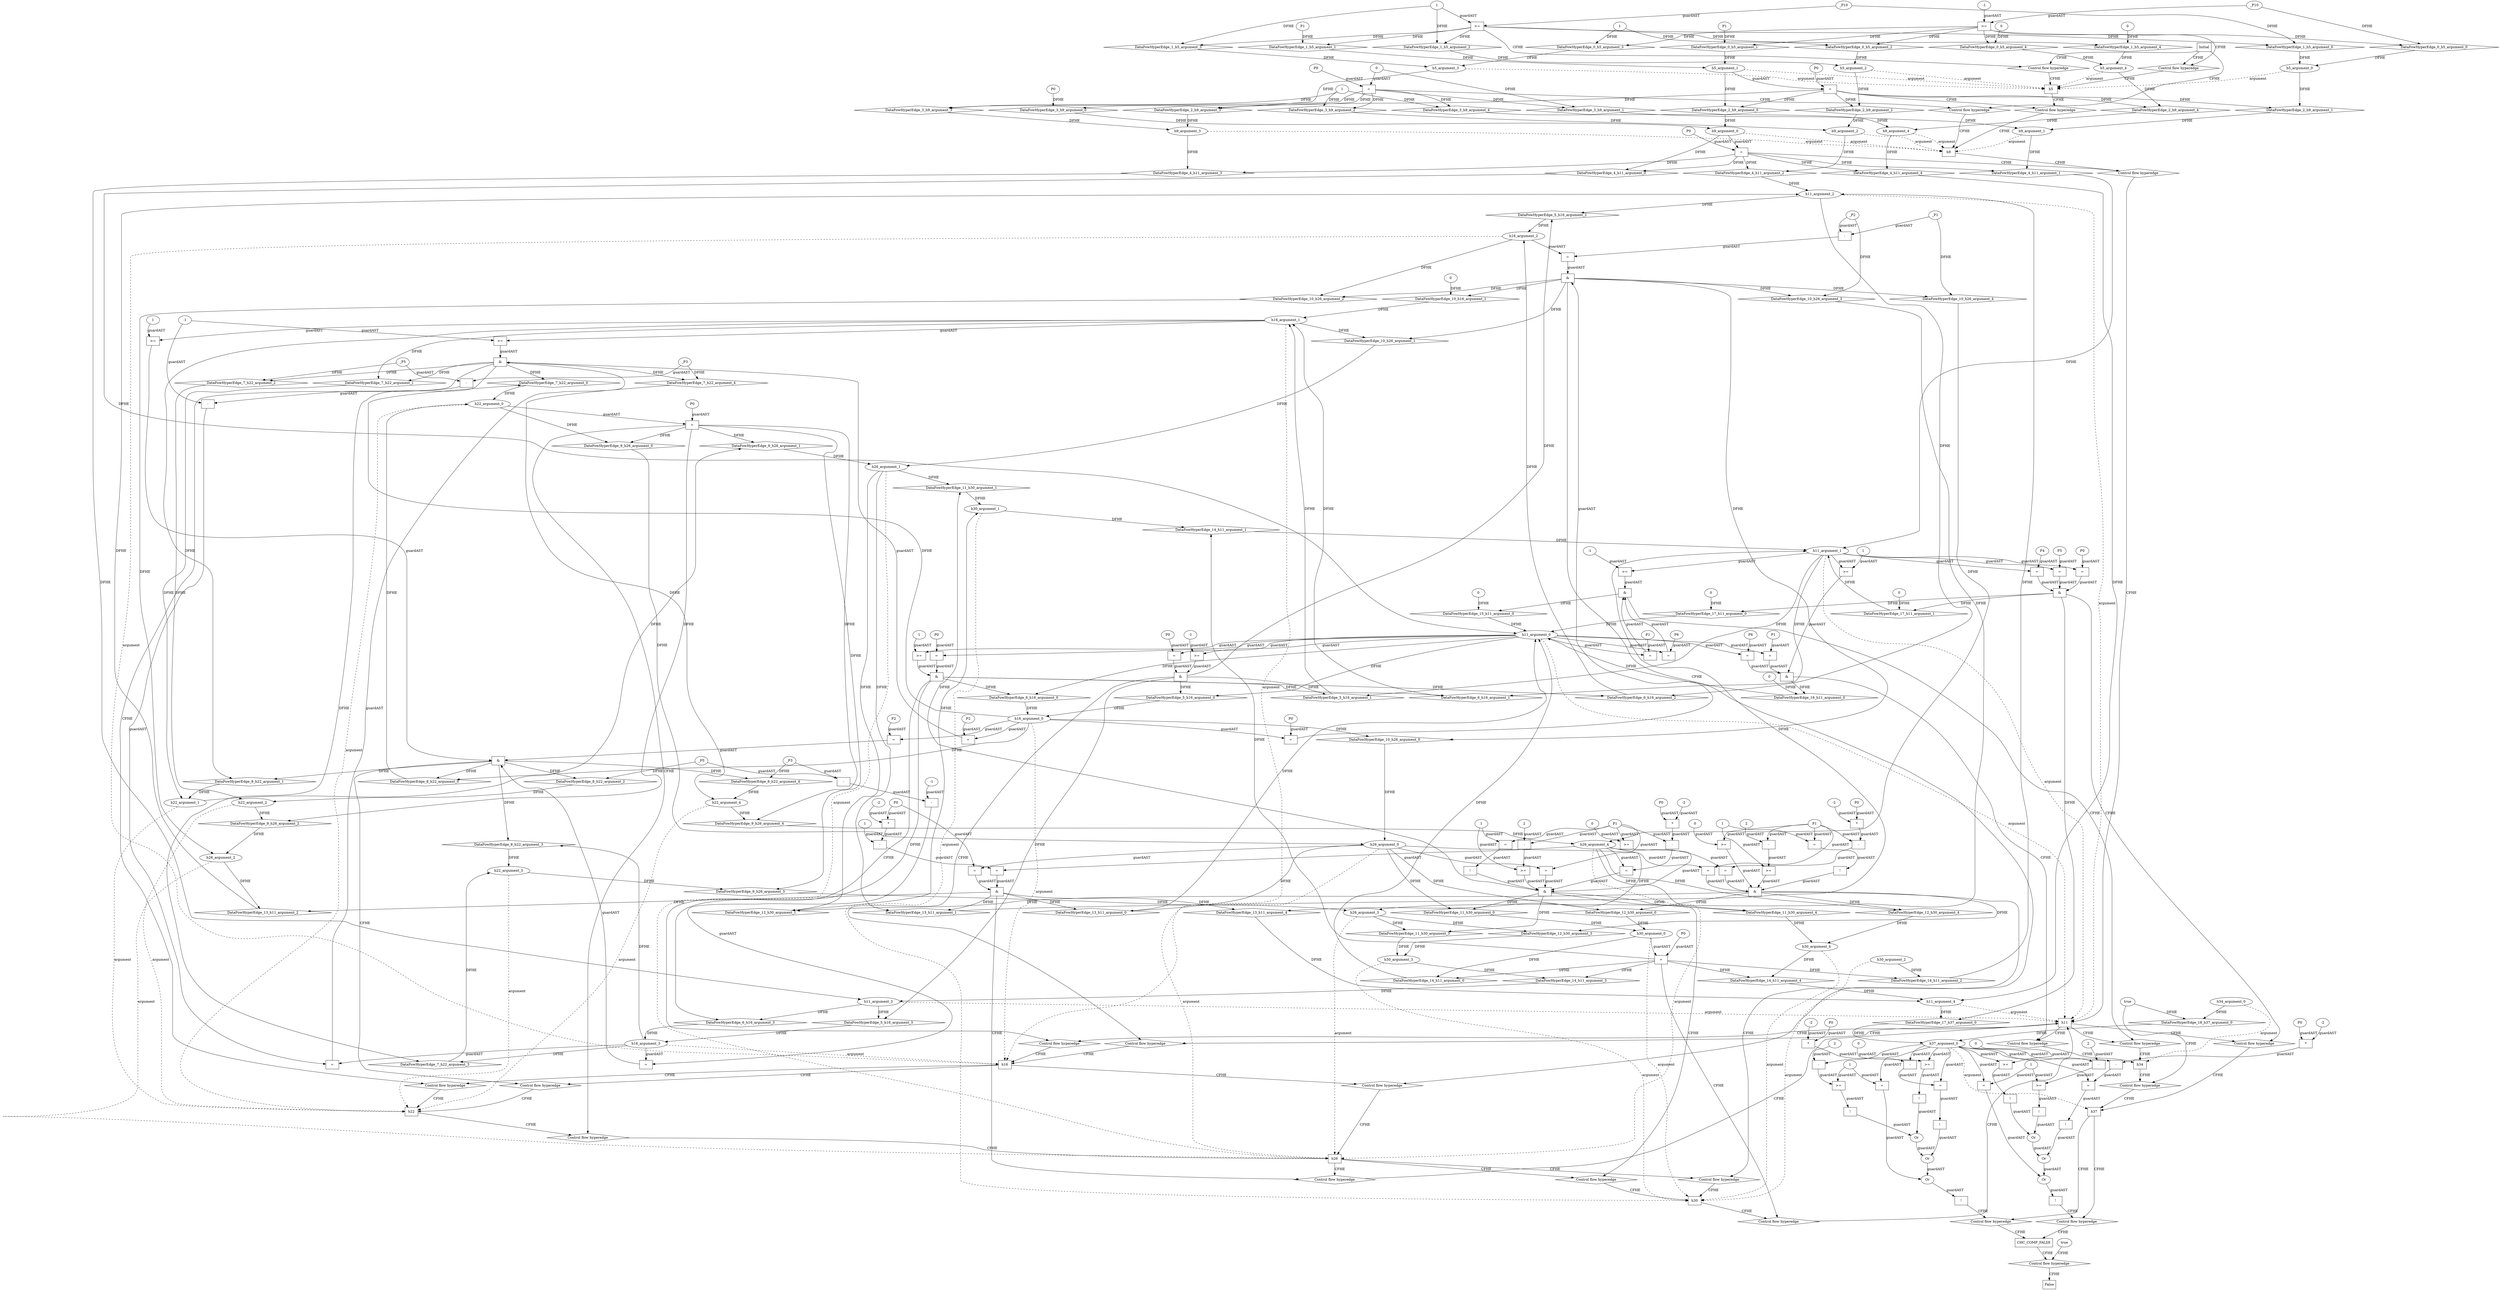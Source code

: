 // Horn Graph
digraph {
	"xxxh5___Initial_0xxxdataFlow_0_node_0" [label="1"  nodeName="xxxh5___Initial_0xxxdataFlow_0_node_0" class=IdealInt GNNNodeID=5]
	"xxxh5___Initial_0xxxdataFlow1_node_0" [label="P1"  nodeName="xxxh5___Initial_0xxxdataFlow1_node_0" class=symbolicConstant GNNNodeID=6]
	"xxxh5___Initial_0xxxdataFlow2_node_0" [label="_P10"  nodeName="xxxh5___Initial_0xxxdataFlow2_node_0" class=symbolicConstant GNNNodeID=7]
	"xxxh5___Initial_0xxxdataFlow3_node_0" [label="0"  nodeName="xxxh5___Initial_0xxxdataFlow3_node_0" class=IdealInt GNNNodeID=8]
	"xxxh5___Initial_0xxxguard_0_node_0" [label=">="  nodeName="xxxh5___Initial_0xxxguard_0_node_0" class=Operator GNNNodeID=9 shape=rect]
	"xxxh5___Initial_0xxxguard_0_node_1" [label="-1"  nodeName="xxxh5___Initial_0xxxguard_0_node_1" class=IdealInt GNNNodeID=10]
		"xxxh5___Initial_0xxxguard_0_node_1" -> "xxxh5___Initial_0xxxguard_0_node_0" [ label="guardAST"]
		"xxxh5___Initial_0xxxdataFlow2_node_0" -> "xxxh5___Initial_0xxxguard_0_node_0" [ label="guardAST"]
	"xxxh5___Initial_1xxxdataFlow_0_node_0" [label="1"  nodeName="xxxh5___Initial_1xxxdataFlow_0_node_0" class=IdealInt GNNNodeID=11]
	"xxxh5___Initial_1xxxdataFlow1_node_0" [label="P1"  nodeName="xxxh5___Initial_1xxxdataFlow1_node_0" class=symbolicConstant GNNNodeID=12]
	"xxxh5___Initial_1xxxdataFlow2_node_0" [label="_P10"  nodeName="xxxh5___Initial_1xxxdataFlow2_node_0" class=symbolicConstant GNNNodeID=13]
	"xxxh5___Initial_1xxxdataFlow3_node_0" [label="0"  nodeName="xxxh5___Initial_1xxxdataFlow3_node_0" class=IdealInt GNNNodeID=14]
	"xxxh5___Initial_1xxxguard_0_node_0" [label=">="  nodeName="xxxh5___Initial_1xxxguard_0_node_0" class=Operator GNNNodeID=15 shape=rect]
		"xxxh5___Initial_1xxxdataFlow2_node_0" -> "xxxh5___Initial_1xxxguard_0_node_0" [ label="guardAST"]
		"xxxh5___Initial_1xxxdataFlow_0_node_0" -> "xxxh5___Initial_1xxxguard_0_node_0" [ label="guardAST"]
	"xxxh9___h5_2xxxguard_0_node_0" [label="="  nodeName="xxxh9___h5_2xxxguard_0_node_0" class=Operator GNNNodeID=21 shape=rect]
	"xxxh9___h5_2xxxguard_0_node_1" [label="P0"  nodeName="xxxh9___h5_2xxxguard_0_node_1" class=symbolicConstant GNNNodeID=22]
		"xxxh9___h5_2xxxguard_0_node_1" -> "xxxh9___h5_2xxxguard_0_node_0" [ label="guardAST"]
		"h5_argument_1" -> "xxxh9___h5_2xxxguard_0_node_0" [ label="guardAST"]
	"xxxh9___Initial_3xxxdataFlow_0_node_0" [label="1"  nodeName="xxxh9___Initial_3xxxdataFlow_0_node_0" class=IdealInt GNNNodeID=23]
	"xxxh9___Initial_3xxxdataFlow2_node_0" [label="0"  nodeName="xxxh9___Initial_3xxxdataFlow2_node_0" class=IdealInt GNNNodeID=24]
	"xxxh9___Initial_3xxxdataFlow3_node_0" [label="P0"  nodeName="xxxh9___Initial_3xxxdataFlow3_node_0" class=symbolicConstant GNNNodeID=25]
	"xxxh9___Initial_3xxxguard_0_node_0" [label="="  nodeName="xxxh9___Initial_3xxxguard_0_node_0" class=Operator GNNNodeID=26 shape=rect]
	"xxxh9___Initial_3xxxguard_0_node_2" [label="P9"  nodeName="xxxh9___Initial_3xxxguard_0_node_2" class=symbolicConstant GNNNodeID=27]
		"xxxh9___Initial_3xxxdataFlow2_node_0" -> "xxxh9___Initial_3xxxguard_0_node_0" [ label="guardAST"]
		"xxxh9___Initial_3xxxguard_0_node_2" -> "xxxh9___Initial_3xxxguard_0_node_0" [ label="guardAST"]
	"xxxh11___h9_4xxxguard_0_node_0" [label="="  nodeName="xxxh11___h9_4xxxguard_0_node_0" class=Operator GNNNodeID=33 shape=rect]
	"xxxh11___h9_4xxxguard_0_node_1" [label="P0"  nodeName="xxxh11___h9_4xxxguard_0_node_1" class=symbolicConstant GNNNodeID=34]
		"xxxh11___h9_4xxxguard_0_node_1" -> "xxxh11___h9_4xxxguard_0_node_0" [ label="guardAST"]
		"h9_argument_0" -> "xxxh11___h9_4xxxguard_0_node_0" [ label="guardAST"]
	"xxxh16___h11_5xxxguard_0_node_0" [label=">="  nodeName="xxxh16___h11_5xxxguard_0_node_0" class=Operator GNNNodeID=39 shape=rect]
	"xxxh16___h11_5xxxguard_0_node_1" [label="-1"  nodeName="xxxh16___h11_5xxxguard_0_node_1" class=IdealInt GNNNodeID=40]
		"xxxh16___h11_5xxxguard_0_node_1" -> "xxxh16___h11_5xxxguard_0_node_0" [ label="guardAST"]
		"h11_argument_0" -> "xxxh16___h11_5xxxguard_0_node_0" [ label="guardAST"]
	"xxxh16___h11_5xxxguard1_node_0" [label="="  nodeName="xxxh16___h11_5xxxguard1_node_0" class=Operator GNNNodeID=41 shape=rect]
	"xxxh16___h11_5xxxguard1_node_1" [label="P0"  nodeName="xxxh16___h11_5xxxguard1_node_1" class=symbolicConstant GNNNodeID=42]
		"xxxh16___h11_5xxxguard1_node_1" -> "xxxh16___h11_5xxxguard1_node_0" [ label="guardAST"]
		"h11_argument_0" -> "xxxh16___h11_5xxxguard1_node_0" [ label="guardAST"]
	"xxxh16___h11_6xxxguard_0_node_0" [label=">="  nodeName="xxxh16___h11_6xxxguard_0_node_0" class=Operator GNNNodeID=43 shape=rect]
	"xxxh16___h11_6xxxguard_0_node_2" [label="1"  nodeName="xxxh16___h11_6xxxguard_0_node_2" class=IdealInt GNNNodeID=44]
		"h11_argument_0" -> "xxxh16___h11_6xxxguard_0_node_0" [ label="guardAST"]
		"xxxh16___h11_6xxxguard_0_node_2" -> "xxxh16___h11_6xxxguard_0_node_0" [ label="guardAST"]
	"xxxh16___h11_6xxxguard1_node_0" [label="="  nodeName="xxxh16___h11_6xxxguard1_node_0" class=Operator GNNNodeID=45 shape=rect]
	"xxxh16___h11_6xxxguard1_node_1" [label="P0"  nodeName="xxxh16___h11_6xxxguard1_node_1" class=symbolicConstant GNNNodeID=46]
		"xxxh16___h11_6xxxguard1_node_1" -> "xxxh16___h11_6xxxguard1_node_0" [ label="guardAST"]
		"h11_argument_0" -> "xxxh16___h11_6xxxguard1_node_0" [ label="guardAST"]
	"xxxh22___h16_7xxxdataFlow_0_node_0" [label="_P5"  nodeName="xxxh22___h16_7xxxdataFlow_0_node_0" class=symbolicConstant GNNNodeID=52]
	"xxxh22___h16_7xxxdataFlow1_node_0" [label="_P3"  nodeName="xxxh22___h16_7xxxdataFlow1_node_0" class=symbolicConstant GNNNodeID=53]
	"xxxh22___h16_7xxxguard_0_node_0" [label=">="  nodeName="xxxh22___h16_7xxxguard_0_node_0" class=Operator GNNNodeID=54 shape=rect]
	"xxxh22___h16_7xxxguard_0_node_1" [label="-1"  nodeName="xxxh22___h16_7xxxguard_0_node_1" class=IdealInt GNNNodeID=55]
		"xxxh22___h16_7xxxguard_0_node_1" -> "xxxh22___h16_7xxxguard_0_node_0" [ label="guardAST"]
		"h16_argument_1" -> "xxxh22___h16_7xxxguard_0_node_0" [ label="guardAST"]
	"xxxh22___h16_7xxxguard1_node_0" [label="="  nodeName="xxxh22___h16_7xxxguard1_node_0" class=Operator GNNNodeID=56 shape=rect]
	"xxxh22___h16_7xxxguard1_node_1" [label="P2"  nodeName="xxxh22___h16_7xxxguard1_node_1" class=symbolicConstant GNNNodeID=57]
		"xxxh22___h16_7xxxguard1_node_1" -> "xxxh22___h16_7xxxguard1_node_0" [ label="guardAST"]
		"h16_argument_0" -> "xxxh22___h16_7xxxguard1_node_0" [ label="guardAST"]
	"xxxh22___h16_7xxxguard2_node_0" [label="="  nodeName="xxxh22___h16_7xxxguard2_node_0" class=Operator GNNNodeID=58 shape=rect]
	"xxxh22___h16_7xxxguard2_node_2" [label="-"  nodeName="xxxh22___h16_7xxxguard2_node_2" class=Operator GNNNodeID=59 shape=rect]
	"xxxh22___h16_7xxxguard2_node_3" [label="-"  nodeName="xxxh22___h16_7xxxguard2_node_3" class=Operator GNNNodeID=60 shape=rect]
		"h16_argument_3" -> "xxxh22___h16_7xxxguard2_node_0" [ label="guardAST"]
		"xxxh22___h16_7xxxguard2_node_2" -> "xxxh22___h16_7xxxguard2_node_0" [ label="guardAST"]
		"xxxh22___h16_7xxxguard2_node_3" -> "xxxh22___h16_7xxxguard2_node_2" [ label="guardAST"]
		"xxxh22___h16_7xxxguard_0_node_1" -> "xxxh22___h16_7xxxguard2_node_2" [ label="guardAST"]
		"xxxh22___h16_7xxxdataFlow1_node_0" -> "xxxh22___h16_7xxxguard2_node_3" [ label="guardAST"]
		"xxxh22___h16_7xxxdataFlow_0_node_0" -> "xxxh22___h16_7xxxguard2_node_3" [ label="guardAST"]
	"xxxh22___h16_8xxxdataFlow_0_node_0" [label="_P5"  nodeName="xxxh22___h16_8xxxdataFlow_0_node_0" class=symbolicConstant GNNNodeID=61]
	"xxxh22___h16_8xxxdataFlow1_node_0" [label="_P3"  nodeName="xxxh22___h16_8xxxdataFlow1_node_0" class=symbolicConstant GNNNodeID=62]
	"xxxh22___h16_8xxxguard_0_node_0" [label=">="  nodeName="xxxh22___h16_8xxxguard_0_node_0" class=Operator GNNNodeID=63 shape=rect]
	"xxxh22___h16_8xxxguard_0_node_2" [label="1"  nodeName="xxxh22___h16_8xxxguard_0_node_2" class=IdealInt GNNNodeID=64]
		"h16_argument_1" -> "xxxh22___h16_8xxxguard_0_node_0" [ label="guardAST"]
		"xxxh22___h16_8xxxguard_0_node_2" -> "xxxh22___h16_8xxxguard_0_node_0" [ label="guardAST"]
	"xxxh22___h16_8xxxguard1_node_0" [label="="  nodeName="xxxh22___h16_8xxxguard1_node_0" class=Operator GNNNodeID=65 shape=rect]
	"xxxh22___h16_8xxxguard1_node_1" [label="P2"  nodeName="xxxh22___h16_8xxxguard1_node_1" class=symbolicConstant GNNNodeID=66]
		"xxxh22___h16_8xxxguard1_node_1" -> "xxxh22___h16_8xxxguard1_node_0" [ label="guardAST"]
		"h16_argument_0" -> "xxxh22___h16_8xxxguard1_node_0" [ label="guardAST"]
	"xxxh22___h16_8xxxguard2_node_0" [label="="  nodeName="xxxh22___h16_8xxxguard2_node_0" class=Operator GNNNodeID=67 shape=rect]
	"xxxh22___h16_8xxxguard2_node_2" [label="-"  nodeName="xxxh22___h16_8xxxguard2_node_2" class=Operator GNNNodeID=68 shape=rect]
	"xxxh22___h16_8xxxguard2_node_3" [label="-"  nodeName="xxxh22___h16_8xxxguard2_node_3" class=Operator GNNNodeID=69 shape=rect]
	"xxxh22___h16_8xxxguard2_node_6" [label="-1"  nodeName="xxxh22___h16_8xxxguard2_node_6" class=IdealInt GNNNodeID=70]
		"h16_argument_3" -> "xxxh22___h16_8xxxguard2_node_0" [ label="guardAST"]
		"xxxh22___h16_8xxxguard2_node_2" -> "xxxh22___h16_8xxxguard2_node_0" [ label="guardAST"]
		"xxxh22___h16_8xxxguard2_node_3" -> "xxxh22___h16_8xxxguard2_node_2" [ label="guardAST"]
		"xxxh22___h16_8xxxguard2_node_6" -> "xxxh22___h16_8xxxguard2_node_2" [ label="guardAST"]
		"xxxh22___h16_8xxxdataFlow1_node_0" -> "xxxh22___h16_8xxxguard2_node_3" [ label="guardAST"]
		"xxxh22___h16_8xxxdataFlow_0_node_0" -> "xxxh22___h16_8xxxguard2_node_3" [ label="guardAST"]
	"xxxh26___h22_9xxxguard_0_node_0" [label="="  nodeName="xxxh26___h22_9xxxguard_0_node_0" class=Operator GNNNodeID=76 shape=rect]
	"xxxh26___h22_9xxxguard_0_node_1" [label="P0"  nodeName="xxxh26___h22_9xxxguard_0_node_1" class=symbolicConstant GNNNodeID=77]
		"xxxh26___h22_9xxxguard_0_node_1" -> "xxxh26___h22_9xxxguard_0_node_0" [ label="guardAST"]
		"h22_argument_0" -> "xxxh26___h22_9xxxguard_0_node_0" [ label="guardAST"]
	"xxxh26___h16_10xxxdataFlow1_node_0" [label="_P2"  nodeName="xxxh26___h16_10xxxdataFlow1_node_0" class=symbolicConstant GNNNodeID=78]
	"xxxh26___h16_10xxxdataFlow2_node_0" [label="_P1"  nodeName="xxxh26___h16_10xxxdataFlow2_node_0" class=symbolicConstant GNNNodeID=79]
	"xxxh26___h16_10xxxguard_0_node_0" [label="="  nodeName="xxxh26___h16_10xxxguard_0_node_0" class=Operator GNNNodeID=80 shape=rect]
	"xxxh26___h16_10xxxguard_0_node_1" [label="P0"  nodeName="xxxh26___h16_10xxxguard_0_node_1" class=symbolicConstant GNNNodeID=81]
		"xxxh26___h16_10xxxguard_0_node_1" -> "xxxh26___h16_10xxxguard_0_node_0" [ label="guardAST"]
		"h16_argument_0" -> "xxxh26___h16_10xxxguard_0_node_0" [ label="guardAST"]
	"xxxh26___h16_10xxxguard1_node_0" [label="="  nodeName="xxxh26___h16_10xxxguard1_node_0" class=Operator GNNNodeID=82 shape=rect]
	"xxxh26___h16_10xxxguard1_node_2" [label="-"  nodeName="xxxh26___h16_10xxxguard1_node_2" class=Operator GNNNodeID=83 shape=rect]
		"h16_argument_2" -> "xxxh26___h16_10xxxguard1_node_0" [ label="guardAST"]
		"xxxh26___h16_10xxxguard1_node_2" -> "xxxh26___h16_10xxxguard1_node_0" [ label="guardAST"]
		"xxxh26___h16_10xxxdataFlow2_node_0" -> "xxxh26___h16_10xxxguard1_node_2" [ label="guardAST"]
		"xxxh26___h16_10xxxdataFlow1_node_0" -> "xxxh26___h16_10xxxguard1_node_2" [ label="guardAST"]
	"xxxh30___h26_11xxxguard_0_node_0" [label="="  nodeName="xxxh30___h26_11xxxguard_0_node_0" class=Operator GNNNodeID=89 shape=rect]
	"xxxh30___h26_11xxxguard_0_node_1" [label="P1"  nodeName="xxxh30___h26_11xxxguard_0_node_1" class=symbolicConstant GNNNodeID=90]
		"xxxh30___h26_11xxxguard_0_node_1" -> "xxxh30___h26_11xxxguard_0_node_0" [ label="guardAST"]
		"h26_argument_0" -> "xxxh30___h26_11xxxguard_0_node_0" [ label="guardAST"]
	"xxxh30___h26_11xxxguard1_node_0" [label="!"  nodeName="xxxh30___h26_11xxxguard1_node_0" class=Operator GNNNodeID=91 shape=rect]
	"xxxh30___h26_11xxxguard1_node_1" [label="="  nodeName="xxxh30___h26_11xxxguard1_node_1" class=Operator GNNNodeID=92 shape=rect]
	"xxxh30___h26_11xxxguard1_node_3" [label="1"  nodeName="xxxh30___h26_11xxxguard1_node_3" class=IdealInt GNNNodeID=93]
		"xxxh30___h26_11xxxguard1_node_1" -> "xxxh30___h26_11xxxguard1_node_0" [ label="guardAST"]
		"xxxh30___h26_11xxxguard_0_node_1" -> "xxxh30___h26_11xxxguard1_node_1" [ label="guardAST"]
		"xxxh30___h26_11xxxguard1_node_3" -> "xxxh30___h26_11xxxguard1_node_1" [ label="guardAST"]
	"xxxh30___h26_11xxxguard2_node_0" [label=">="  nodeName="xxxh30___h26_11xxxguard2_node_0" class=Operator GNNNodeID=94 shape=rect]
	"xxxh30___h26_11xxxguard2_node_2" [label="0"  nodeName="xxxh30___h26_11xxxguard2_node_2" class=IdealInt GNNNodeID=95]
		"xxxh30___h26_11xxxguard_0_node_1" -> "xxxh30___h26_11xxxguard2_node_0" [ label="guardAST"]
		"xxxh30___h26_11xxxguard2_node_2" -> "xxxh30___h26_11xxxguard2_node_0" [ label="guardAST"]
	"xxxh30___h26_11xxxguard3_node_0" [label=">="  nodeName="xxxh30___h26_11xxxguard3_node_0" class=Operator GNNNodeID=96 shape=rect]
	"xxxh30___h26_11xxxguard3_node_1" [label="-"  nodeName="xxxh30___h26_11xxxguard3_node_1" class=Operator GNNNodeID=97 shape=rect]
	"xxxh30___h26_11xxxguard3_node_2" [label="2"  nodeName="xxxh30___h26_11xxxguard3_node_2" class=IdealInt GNNNodeID=98]
		"xxxh30___h26_11xxxguard3_node_1" -> "xxxh30___h26_11xxxguard3_node_0" [ label="guardAST"]
		"xxxh30___h26_11xxxguard1_node_3" -> "xxxh30___h26_11xxxguard3_node_0" [ label="guardAST"]
		"xxxh30___h26_11xxxguard3_node_2" -> "xxxh30___h26_11xxxguard3_node_1" [ label="guardAST"]
		"xxxh30___h26_11xxxguard_0_node_1" -> "xxxh30___h26_11xxxguard3_node_1" [ label="guardAST"]
	"xxxh30___h26_11xxxguard4_node_0" [label="="  nodeName="xxxh30___h26_11xxxguard4_node_0" class=Operator GNNNodeID=99 shape=rect]
	"xxxh30___h26_11xxxguard4_node_2" [label="-"  nodeName="xxxh30___h26_11xxxguard4_node_2" class=Operator GNNNodeID=100 shape=rect]
	"xxxh30___h26_11xxxguard4_node_4" [label="*"  nodeName="xxxh30___h26_11xxxguard4_node_4" class=Operator GNNNodeID=101 shape=rect]
	"xxxh30___h26_11xxxguard4_node_5" [label="-2"  nodeName="xxxh30___h26_11xxxguard4_node_5" class=constant GNNNodeID=102]
	"xxxh30___h26_11xxxguard4_node_6" [label="P0"  nodeName="xxxh30___h26_11xxxguard4_node_6" class=symbolicConstant GNNNodeID=103]
		"h26_argument_4" -> "xxxh30___h26_11xxxguard4_node_0" [ label="guardAST"]
		"xxxh30___h26_11xxxguard4_node_2" -> "xxxh30___h26_11xxxguard4_node_0" [ label="guardAST"]
		"xxxh30___h26_11xxxguard_0_node_1" -> "xxxh30___h26_11xxxguard4_node_2" [ label="guardAST"]
		"xxxh30___h26_11xxxguard4_node_4" -> "xxxh30___h26_11xxxguard4_node_2" [ label="guardAST"]
		"xxxh30___h26_11xxxguard4_node_6" -> "xxxh30___h26_11xxxguard4_node_4" [ label="guardAST"]
		"xxxh30___h26_11xxxguard4_node_5" -> "xxxh30___h26_11xxxguard4_node_4" [ label="guardAST"]
	"xxxh30___h26_12xxxguard_0_node_0" [label="="  nodeName="xxxh30___h26_12xxxguard_0_node_0" class=Operator GNNNodeID=104 shape=rect]
	"xxxh30___h26_12xxxguard_0_node_1" [label="P1"  nodeName="xxxh30___h26_12xxxguard_0_node_1" class=symbolicConstant GNNNodeID=105]
		"xxxh30___h26_12xxxguard_0_node_1" -> "xxxh30___h26_12xxxguard_0_node_0" [ label="guardAST"]
		"h26_argument_0" -> "xxxh30___h26_12xxxguard_0_node_0" [ label="guardAST"]
	"xxxh30___h26_12xxxguard1_node_0" [label="!"  nodeName="xxxh30___h26_12xxxguard1_node_0" class=Operator GNNNodeID=106 shape=rect]
	"xxxh30___h26_12xxxguard1_node_1" [label="="  nodeName="xxxh30___h26_12xxxguard1_node_1" class=Operator GNNNodeID=107 shape=rect]
	"xxxh30___h26_12xxxguard1_node_3" [label="1"  nodeName="xxxh30___h26_12xxxguard1_node_3" class=IdealInt GNNNodeID=108]
		"xxxh30___h26_12xxxguard1_node_1" -> "xxxh30___h26_12xxxguard1_node_0" [ label="guardAST"]
		"xxxh30___h26_12xxxguard_0_node_1" -> "xxxh30___h26_12xxxguard1_node_1" [ label="guardAST"]
		"xxxh30___h26_12xxxguard1_node_3" -> "xxxh30___h26_12xxxguard1_node_1" [ label="guardAST"]
	"xxxh30___h26_12xxxguard2_node_0" [label=">="  nodeName="xxxh30___h26_12xxxguard2_node_0" class=Operator GNNNodeID=109 shape=rect]
	"xxxh30___h26_12xxxguard2_node_2" [label="0"  nodeName="xxxh30___h26_12xxxguard2_node_2" class=IdealInt GNNNodeID=110]
		"xxxh30___h26_12xxxguard_0_node_1" -> "xxxh30___h26_12xxxguard2_node_0" [ label="guardAST"]
		"xxxh30___h26_12xxxguard2_node_2" -> "xxxh30___h26_12xxxguard2_node_0" [ label="guardAST"]
	"xxxh30___h26_12xxxguard3_node_0" [label=">="  nodeName="xxxh30___h26_12xxxguard3_node_0" class=Operator GNNNodeID=111 shape=rect]
	"xxxh30___h26_12xxxguard3_node_1" [label="-"  nodeName="xxxh30___h26_12xxxguard3_node_1" class=Operator GNNNodeID=112 shape=rect]
	"xxxh30___h26_12xxxguard3_node_2" [label="2"  nodeName="xxxh30___h26_12xxxguard3_node_2" class=IdealInt GNNNodeID=113]
		"xxxh30___h26_12xxxguard3_node_1" -> "xxxh30___h26_12xxxguard3_node_0" [ label="guardAST"]
		"xxxh30___h26_12xxxguard1_node_3" -> "xxxh30___h26_12xxxguard3_node_0" [ label="guardAST"]
		"xxxh30___h26_12xxxguard3_node_2" -> "xxxh30___h26_12xxxguard3_node_1" [ label="guardAST"]
		"xxxh30___h26_12xxxguard_0_node_1" -> "xxxh30___h26_12xxxguard3_node_1" [ label="guardAST"]
	"xxxh30___h26_12xxxguard4_node_0" [label="="  nodeName="xxxh30___h26_12xxxguard4_node_0" class=Operator GNNNodeID=114 shape=rect]
	"xxxh30___h26_12xxxguard4_node_2" [label="-"  nodeName="xxxh30___h26_12xxxguard4_node_2" class=Operator GNNNodeID=115 shape=rect]
	"xxxh30___h26_12xxxguard4_node_4" [label="*"  nodeName="xxxh30___h26_12xxxguard4_node_4" class=Operator GNNNodeID=116 shape=rect]
	"xxxh30___h26_12xxxguard4_node_5" [label="-2"  nodeName="xxxh30___h26_12xxxguard4_node_5" class=constant GNNNodeID=117]
	"xxxh30___h26_12xxxguard4_node_6" [label="P0"  nodeName="xxxh30___h26_12xxxguard4_node_6" class=symbolicConstant GNNNodeID=118]
		"h26_argument_4" -> "xxxh30___h26_12xxxguard4_node_0" [ label="guardAST"]
		"xxxh30___h26_12xxxguard4_node_2" -> "xxxh30___h26_12xxxguard4_node_0" [ label="guardAST"]
		"xxxh30___h26_12xxxguard_0_node_1" -> "xxxh30___h26_12xxxguard4_node_2" [ label="guardAST"]
		"xxxh30___h26_12xxxguard4_node_4" -> "xxxh30___h26_12xxxguard4_node_2" [ label="guardAST"]
		"xxxh30___h26_12xxxguard4_node_6" -> "xxxh30___h26_12xxxguard4_node_4" [ label="guardAST"]
		"xxxh30___h26_12xxxguard4_node_5" -> "xxxh30___h26_12xxxguard4_node_4" [ label="guardAST"]
	"xxxh11___h26_13xxxguard_0_node_0" [label="="  nodeName="xxxh11___h26_13xxxguard_0_node_0" class=Operator GNNNodeID=119 shape=rect]
	"xxxh11___h26_13xxxguard_0_node_2" [label="-"  nodeName="xxxh11___h26_13xxxguard_0_node_2" class=Operator GNNNodeID=120 shape=rect]
	"xxxh11___h26_13xxxguard_0_node_3" [label="1"  nodeName="xxxh11___h26_13xxxguard_0_node_3" class=IdealInt GNNNodeID=121]
	"xxxh11___h26_13xxxguard_0_node_4" [label="*"  nodeName="xxxh11___h26_13xxxguard_0_node_4" class=Operator GNNNodeID=122 shape=rect]
	"xxxh11___h26_13xxxguard_0_node_5" [label="-2"  nodeName="xxxh11___h26_13xxxguard_0_node_5" class=constant GNNNodeID=123]
	"xxxh11___h26_13xxxguard_0_node_6" [label="P0"  nodeName="xxxh11___h26_13xxxguard_0_node_6" class=symbolicConstant GNNNodeID=124]
		"h26_argument_4" -> "xxxh11___h26_13xxxguard_0_node_0" [ label="guardAST"]
		"xxxh11___h26_13xxxguard_0_node_2" -> "xxxh11___h26_13xxxguard_0_node_0" [ label="guardAST"]
		"xxxh11___h26_13xxxguard_0_node_3" -> "xxxh11___h26_13xxxguard_0_node_2" [ label="guardAST"]
		"xxxh11___h26_13xxxguard_0_node_4" -> "xxxh11___h26_13xxxguard_0_node_2" [ label="guardAST"]
		"xxxh11___h26_13xxxguard_0_node_6" -> "xxxh11___h26_13xxxguard_0_node_4" [ label="guardAST"]
		"xxxh11___h26_13xxxguard_0_node_5" -> "xxxh11___h26_13xxxguard_0_node_4" [ label="guardAST"]
	"xxxh11___h26_13xxxguard1_node_0" [label="="  nodeName="xxxh11___h26_13xxxguard1_node_0" class=Operator GNNNodeID=125 shape=rect]
		"xxxh11___h26_13xxxguard_0_node_6" -> "xxxh11___h26_13xxxguard1_node_0" [ label="guardAST"]
		"h26_argument_0" -> "xxxh11___h26_13xxxguard1_node_0" [ label="guardAST"]
	"xxxh11___h30_14xxxguard_0_node_0" [label="="  nodeName="xxxh11___h30_14xxxguard_0_node_0" class=Operator GNNNodeID=126 shape=rect]
	"xxxh11___h30_14xxxguard_0_node_1" [label="P0"  nodeName="xxxh11___h30_14xxxguard_0_node_1" class=symbolicConstant GNNNodeID=127]
		"xxxh11___h30_14xxxguard_0_node_1" -> "xxxh11___h30_14xxxguard_0_node_0" [ label="guardAST"]
		"h30_argument_0" -> "xxxh11___h30_14xxxguard_0_node_0" [ label="guardAST"]
	"xxxh34___h11_15xxxguard_0_node_0" [label=">="  nodeName="xxxh34___h11_15xxxguard_0_node_0" class=Operator GNNNodeID=129 shape=rect]
	"xxxh34___h11_15xxxguard_0_node_1" [label="-1"  nodeName="xxxh34___h11_15xxxguard_0_node_1" class=IdealInt GNNNodeID=130]
		"xxxh34___h11_15xxxguard_0_node_1" -> "xxxh34___h11_15xxxguard_0_node_0" [ label="guardAST"]
		"h11_argument_1" -> "xxxh34___h11_15xxxguard_0_node_0" [ label="guardAST"]
	"xxxh34___h11_15xxxguard1_node_0" [label="="  nodeName="xxxh34___h11_15xxxguard1_node_0" class=Operator GNNNodeID=131 shape=rect]
	"xxxh34___h11_15xxxguard1_node_1" [label="P1"  nodeName="xxxh34___h11_15xxxguard1_node_1" class=symbolicConstant GNNNodeID=132]
		"xxxh34___h11_15xxxguard1_node_1" -> "xxxh34___h11_15xxxguard1_node_0" [ label="guardAST"]
		"h11_argument_0" -> "xxxh34___h11_15xxxguard1_node_0" [ label="guardAST"]
	"xxxh34___h11_15xxxguard2_node_0" [label="="  nodeName="xxxh34___h11_15xxxguard2_node_0" class=Operator GNNNodeID=133 shape=rect]
	"xxxh34___h11_15xxxguard2_node_2" [label="P6"  nodeName="xxxh34___h11_15xxxguard2_node_2" class=symbolicConstant GNNNodeID=134]
		"h11_argument_0" -> "xxxh34___h11_15xxxguard2_node_0" [ label="guardAST"]
		"xxxh34___h11_15xxxguard2_node_2" -> "xxxh34___h11_15xxxguard2_node_0" [ label="guardAST"]
	"xxxh34___h11_16xxxguard_0_node_0" [label=">="  nodeName="xxxh34___h11_16xxxguard_0_node_0" class=Operator GNNNodeID=135 shape=rect]
	"xxxh34___h11_16xxxguard_0_node_2" [label="1"  nodeName="xxxh34___h11_16xxxguard_0_node_2" class=IdealInt GNNNodeID=136]
		"h11_argument_1" -> "xxxh34___h11_16xxxguard_0_node_0" [ label="guardAST"]
		"xxxh34___h11_16xxxguard_0_node_2" -> "xxxh34___h11_16xxxguard_0_node_0" [ label="guardAST"]
	"xxxh34___h11_16xxxguard1_node_0" [label="="  nodeName="xxxh34___h11_16xxxguard1_node_0" class=Operator GNNNodeID=137 shape=rect]
	"xxxh34___h11_16xxxguard1_node_1" [label="P1"  nodeName="xxxh34___h11_16xxxguard1_node_1" class=symbolicConstant GNNNodeID=138]
		"xxxh34___h11_16xxxguard1_node_1" -> "xxxh34___h11_16xxxguard1_node_0" [ label="guardAST"]
		"h11_argument_0" -> "xxxh34___h11_16xxxguard1_node_0" [ label="guardAST"]
	"xxxh34___h11_16xxxguard2_node_0" [label="="  nodeName="xxxh34___h11_16xxxguard2_node_0" class=Operator GNNNodeID=139 shape=rect]
	"xxxh34___h11_16xxxguard2_node_2" [label="P6"  nodeName="xxxh34___h11_16xxxguard2_node_2" class=symbolicConstant GNNNodeID=140]
		"h11_argument_0" -> "xxxh34___h11_16xxxguard2_node_0" [ label="guardAST"]
		"xxxh34___h11_16xxxguard2_node_2" -> "xxxh34___h11_16xxxguard2_node_0" [ label="guardAST"]
	"xxxh37___h11_17xxxguard_0_node_0" [label="="  nodeName="xxxh37___h11_17xxxguard_0_node_0" class=Operator GNNNodeID=142 shape=rect]
	"xxxh37___h11_17xxxguard_0_node_1" [label="P4"  nodeName="xxxh37___h11_17xxxguard_0_node_1" class=symbolicConstant GNNNodeID=143]
		"xxxh37___h11_17xxxguard_0_node_1" -> "xxxh37___h11_17xxxguard_0_node_0" [ label="guardAST"]
		"h11_argument_1" -> "xxxh37___h11_17xxxguard_0_node_0" [ label="guardAST"]
	"xxxh37___h11_17xxxguard1_node_0" [label="="  nodeName="xxxh37___h11_17xxxguard1_node_0" class=Operator GNNNodeID=144 shape=rect]
	"xxxh37___h11_17xxxguard1_node_1" [label="P0"  nodeName="xxxh37___h11_17xxxguard1_node_1" class=symbolicConstant GNNNodeID=145]
		"xxxh37___h11_17xxxguard1_node_1" -> "xxxh37___h11_17xxxguard1_node_0" [ label="guardAST"]
		"h11_argument_1" -> "xxxh37___h11_17xxxguard1_node_0" [ label="guardAST"]
	"xxxh37___h11_17xxxguard2_node_0" [label="="  nodeName="xxxh37___h11_17xxxguard2_node_0" class=Operator GNNNodeID=146 shape=rect]
	"xxxh37___h11_17xxxguard2_node_2" [label="P5"  nodeName="xxxh37___h11_17xxxguard2_node_2" class=symbolicConstant GNNNodeID=147]
		"h11_argument_1" -> "xxxh37___h11_17xxxguard2_node_0" [ label="guardAST"]
		"xxxh37___h11_17xxxguard2_node_2" -> "xxxh37___h11_17xxxguard2_node_0" [ label="guardAST"]
	"xxxh37___h34_18xxxguard_0_node_0" [label="true"  nodeName="xxxh37___h34_18xxxguard_0_node_0" class=Constant GNNNodeID=148]
	"xxxCHC_COMP_FALSE___h37_19xxxguard_0_node_0" [label="!"  nodeName="xxxCHC_COMP_FALSE___h37_19xxxguard_0_node_0" class=Operator GNNNodeID=149 shape=rect]
	"xxxCHC_COMP_FALSE___h37_19xxxguard_0_node_1" [label="Or"  nodeName="xxxCHC_COMP_FALSE___h37_19xxxguard_0_node_1" class=Operator GNNNodeID=150]
	"xxxCHC_COMP_FALSE___h37_19xxxguard_0_node_2" [label="Or"  nodeName="xxxCHC_COMP_FALSE___h37_19xxxguard_0_node_2" class=Operator GNNNodeID=151]
	"xxxCHC_COMP_FALSE___h37_19xxxguard_0_node_3" [label="Or"  nodeName="xxxCHC_COMP_FALSE___h37_19xxxguard_0_node_3" class=Operator GNNNodeID=152]
	"xxxCHC_COMP_FALSE___h37_19xxxguard_0_node_4" [label="!"  nodeName="xxxCHC_COMP_FALSE___h37_19xxxguard_0_node_4" class=Operator GNNNodeID=153 shape=rect]
	"xxxCHC_COMP_FALSE___h37_19xxxguard_0_node_5" [label=">="  nodeName="xxxCHC_COMP_FALSE___h37_19xxxguard_0_node_5" class=Operator GNNNodeID=154 shape=rect]
	"xxxCHC_COMP_FALSE___h37_19xxxguard_0_node_7" [label="0"  nodeName="xxxCHC_COMP_FALSE___h37_19xxxguard_0_node_7" class=IdealInt GNNNodeID=155]
	"xxxCHC_COMP_FALSE___h37_19xxxguard_0_node_8" [label="!"  nodeName="xxxCHC_COMP_FALSE___h37_19xxxguard_0_node_8" class=Operator GNNNodeID=156 shape=rect]
	"xxxCHC_COMP_FALSE___h37_19xxxguard_0_node_9" [label=">="  nodeName="xxxCHC_COMP_FALSE___h37_19xxxguard_0_node_9" class=Operator GNNNodeID=157 shape=rect]
	"xxxCHC_COMP_FALSE___h37_19xxxguard_0_node_10" [label="-"  nodeName="xxxCHC_COMP_FALSE___h37_19xxxguard_0_node_10" class=Operator GNNNodeID=158 shape=rect]
	"xxxCHC_COMP_FALSE___h37_19xxxguard_0_node_11" [label="2"  nodeName="xxxCHC_COMP_FALSE___h37_19xxxguard_0_node_11" class=IdealInt GNNNodeID=159]
	"xxxCHC_COMP_FALSE___h37_19xxxguard_0_node_13" [label="1"  nodeName="xxxCHC_COMP_FALSE___h37_19xxxguard_0_node_13" class=IdealInt GNNNodeID=160]
	"xxxCHC_COMP_FALSE___h37_19xxxguard_0_node_14" [label="!"  nodeName="xxxCHC_COMP_FALSE___h37_19xxxguard_0_node_14" class=Operator GNNNodeID=161 shape=rect]
	"xxxCHC_COMP_FALSE___h37_19xxxguard_0_node_15" [label="="  nodeName="xxxCHC_COMP_FALSE___h37_19xxxguard_0_node_15" class=Operator GNNNodeID=162 shape=rect]
	"xxxCHC_COMP_FALSE___h37_19xxxguard_0_node_17" [label="-"  nodeName="xxxCHC_COMP_FALSE___h37_19xxxguard_0_node_17" class=Operator GNNNodeID=163 shape=rect]
	"xxxCHC_COMP_FALSE___h37_19xxxguard_0_node_19" [label="*"  nodeName="xxxCHC_COMP_FALSE___h37_19xxxguard_0_node_19" class=Operator GNNNodeID=164 shape=rect]
	"xxxCHC_COMP_FALSE___h37_19xxxguard_0_node_20" [label="-2"  nodeName="xxxCHC_COMP_FALSE___h37_19xxxguard_0_node_20" class=constant GNNNodeID=165]
	"xxxCHC_COMP_FALSE___h37_19xxxguard_0_node_21" [label="P0"  nodeName="xxxCHC_COMP_FALSE___h37_19xxxguard_0_node_21" class=symbolicConstant GNNNodeID=166]
	"xxxCHC_COMP_FALSE___h37_19xxxguard_0_node_22" [label="="  nodeName="xxxCHC_COMP_FALSE___h37_19xxxguard_0_node_22" class=Operator GNNNodeID=167 shape=rect]
		"xxxCHC_COMP_FALSE___h37_19xxxguard_0_node_1" -> "xxxCHC_COMP_FALSE___h37_19xxxguard_0_node_0" [ label="guardAST"]
		"xxxCHC_COMP_FALSE___h37_19xxxguard_0_node_2" -> "xxxCHC_COMP_FALSE___h37_19xxxguard_0_node_1" [ label="guardAST"]
		"xxxCHC_COMP_FALSE___h37_19xxxguard_0_node_22" -> "xxxCHC_COMP_FALSE___h37_19xxxguard_0_node_1" [ label="guardAST"]
		"xxxCHC_COMP_FALSE___h37_19xxxguard_0_node_3" -> "xxxCHC_COMP_FALSE___h37_19xxxguard_0_node_2" [ label="guardAST"]
		"xxxCHC_COMP_FALSE___h37_19xxxguard_0_node_14" -> "xxxCHC_COMP_FALSE___h37_19xxxguard_0_node_2" [ label="guardAST"]
		"xxxCHC_COMP_FALSE___h37_19xxxguard_0_node_4" -> "xxxCHC_COMP_FALSE___h37_19xxxguard_0_node_3" [ label="guardAST"]
		"xxxCHC_COMP_FALSE___h37_19xxxguard_0_node_8" -> "xxxCHC_COMP_FALSE___h37_19xxxguard_0_node_3" [ label="guardAST"]
		"xxxCHC_COMP_FALSE___h37_19xxxguard_0_node_5" -> "xxxCHC_COMP_FALSE___h37_19xxxguard_0_node_4" [ label="guardAST"]
		"h37_argument_0" -> "xxxCHC_COMP_FALSE___h37_19xxxguard_0_node_5" [ label="guardAST"]
		"xxxCHC_COMP_FALSE___h37_19xxxguard_0_node_7" -> "xxxCHC_COMP_FALSE___h37_19xxxguard_0_node_5" [ label="guardAST"]
		"xxxCHC_COMP_FALSE___h37_19xxxguard_0_node_9" -> "xxxCHC_COMP_FALSE___h37_19xxxguard_0_node_8" [ label="guardAST"]
		"xxxCHC_COMP_FALSE___h37_19xxxguard_0_node_10" -> "xxxCHC_COMP_FALSE___h37_19xxxguard_0_node_9" [ label="guardAST"]
		"xxxCHC_COMP_FALSE___h37_19xxxguard_0_node_13" -> "xxxCHC_COMP_FALSE___h37_19xxxguard_0_node_9" [ label="guardAST"]
		"xxxCHC_COMP_FALSE___h37_19xxxguard_0_node_11" -> "xxxCHC_COMP_FALSE___h37_19xxxguard_0_node_10" [ label="guardAST"]
		"h37_argument_0" -> "xxxCHC_COMP_FALSE___h37_19xxxguard_0_node_10" [ label="guardAST"]
		"xxxCHC_COMP_FALSE___h37_19xxxguard_0_node_15" -> "xxxCHC_COMP_FALSE___h37_19xxxguard_0_node_14" [ label="guardAST"]
		"h37_argument_0" -> "xxxCHC_COMP_FALSE___h37_19xxxguard_0_node_15" [ label="guardAST"]
		"xxxCHC_COMP_FALSE___h37_19xxxguard_0_node_17" -> "xxxCHC_COMP_FALSE___h37_19xxxguard_0_node_15" [ label="guardAST"]
		"h37_argument_0" -> "xxxCHC_COMP_FALSE___h37_19xxxguard_0_node_17" [ label="guardAST"]
		"xxxCHC_COMP_FALSE___h37_19xxxguard_0_node_19" -> "xxxCHC_COMP_FALSE___h37_19xxxguard_0_node_17" [ label="guardAST"]
		"xxxCHC_COMP_FALSE___h37_19xxxguard_0_node_21" -> "xxxCHC_COMP_FALSE___h37_19xxxguard_0_node_19" [ label="guardAST"]
		"xxxCHC_COMP_FALSE___h37_19xxxguard_0_node_20" -> "xxxCHC_COMP_FALSE___h37_19xxxguard_0_node_19" [ label="guardAST"]
		"h37_argument_0" -> "xxxCHC_COMP_FALSE___h37_19xxxguard_0_node_22" [ label="guardAST"]
		"xxxCHC_COMP_FALSE___h37_19xxxguard_0_node_13" -> "xxxCHC_COMP_FALSE___h37_19xxxguard_0_node_22" [ label="guardAST"]
	"xxxCHC_COMP_FALSE___h37_20xxxguard_0_node_0" [label="!"  nodeName="xxxCHC_COMP_FALSE___h37_20xxxguard_0_node_0" class=Operator GNNNodeID=168 shape=rect]
	"xxxCHC_COMP_FALSE___h37_20xxxguard_0_node_1" [label="Or"  nodeName="xxxCHC_COMP_FALSE___h37_20xxxguard_0_node_1" class=Operator GNNNodeID=169]
	"xxxCHC_COMP_FALSE___h37_20xxxguard_0_node_2" [label="Or"  nodeName="xxxCHC_COMP_FALSE___h37_20xxxguard_0_node_2" class=Operator GNNNodeID=170]
	"xxxCHC_COMP_FALSE___h37_20xxxguard_0_node_3" [label="Or"  nodeName="xxxCHC_COMP_FALSE___h37_20xxxguard_0_node_3" class=Operator GNNNodeID=171]
	"xxxCHC_COMP_FALSE___h37_20xxxguard_0_node_4" [label="!"  nodeName="xxxCHC_COMP_FALSE___h37_20xxxguard_0_node_4" class=Operator GNNNodeID=172 shape=rect]
	"xxxCHC_COMP_FALSE___h37_20xxxguard_0_node_5" [label=">="  nodeName="xxxCHC_COMP_FALSE___h37_20xxxguard_0_node_5" class=Operator GNNNodeID=173 shape=rect]
	"xxxCHC_COMP_FALSE___h37_20xxxguard_0_node_7" [label="0"  nodeName="xxxCHC_COMP_FALSE___h37_20xxxguard_0_node_7" class=IdealInt GNNNodeID=174]
	"xxxCHC_COMP_FALSE___h37_20xxxguard_0_node_8" [label="!"  nodeName="xxxCHC_COMP_FALSE___h37_20xxxguard_0_node_8" class=Operator GNNNodeID=175 shape=rect]
	"xxxCHC_COMP_FALSE___h37_20xxxguard_0_node_9" [label=">="  nodeName="xxxCHC_COMP_FALSE___h37_20xxxguard_0_node_9" class=Operator GNNNodeID=176 shape=rect]
	"xxxCHC_COMP_FALSE___h37_20xxxguard_0_node_10" [label="-"  nodeName="xxxCHC_COMP_FALSE___h37_20xxxguard_0_node_10" class=Operator GNNNodeID=177 shape=rect]
	"xxxCHC_COMP_FALSE___h37_20xxxguard_0_node_11" [label="2"  nodeName="xxxCHC_COMP_FALSE___h37_20xxxguard_0_node_11" class=IdealInt GNNNodeID=178]
	"xxxCHC_COMP_FALSE___h37_20xxxguard_0_node_13" [label="1"  nodeName="xxxCHC_COMP_FALSE___h37_20xxxguard_0_node_13" class=IdealInt GNNNodeID=179]
	"xxxCHC_COMP_FALSE___h37_20xxxguard_0_node_14" [label="!"  nodeName="xxxCHC_COMP_FALSE___h37_20xxxguard_0_node_14" class=Operator GNNNodeID=180 shape=rect]
	"xxxCHC_COMP_FALSE___h37_20xxxguard_0_node_15" [label="="  nodeName="xxxCHC_COMP_FALSE___h37_20xxxguard_0_node_15" class=Operator GNNNodeID=181 shape=rect]
	"xxxCHC_COMP_FALSE___h37_20xxxguard_0_node_17" [label="-"  nodeName="xxxCHC_COMP_FALSE___h37_20xxxguard_0_node_17" class=Operator GNNNodeID=182 shape=rect]
	"xxxCHC_COMP_FALSE___h37_20xxxguard_0_node_19" [label="*"  nodeName="xxxCHC_COMP_FALSE___h37_20xxxguard_0_node_19" class=Operator GNNNodeID=183 shape=rect]
	"xxxCHC_COMP_FALSE___h37_20xxxguard_0_node_20" [label="-2"  nodeName="xxxCHC_COMP_FALSE___h37_20xxxguard_0_node_20" class=constant GNNNodeID=184]
	"xxxCHC_COMP_FALSE___h37_20xxxguard_0_node_21" [label="P0"  nodeName="xxxCHC_COMP_FALSE___h37_20xxxguard_0_node_21" class=symbolicConstant GNNNodeID=185]
	"xxxCHC_COMP_FALSE___h37_20xxxguard_0_node_22" [label="="  nodeName="xxxCHC_COMP_FALSE___h37_20xxxguard_0_node_22" class=Operator GNNNodeID=186 shape=rect]
		"xxxCHC_COMP_FALSE___h37_20xxxguard_0_node_1" -> "xxxCHC_COMP_FALSE___h37_20xxxguard_0_node_0" [ label="guardAST"]
		"xxxCHC_COMP_FALSE___h37_20xxxguard_0_node_2" -> "xxxCHC_COMP_FALSE___h37_20xxxguard_0_node_1" [ label="guardAST"]
		"xxxCHC_COMP_FALSE___h37_20xxxguard_0_node_22" -> "xxxCHC_COMP_FALSE___h37_20xxxguard_0_node_1" [ label="guardAST"]
		"xxxCHC_COMP_FALSE___h37_20xxxguard_0_node_3" -> "xxxCHC_COMP_FALSE___h37_20xxxguard_0_node_2" [ label="guardAST"]
		"xxxCHC_COMP_FALSE___h37_20xxxguard_0_node_14" -> "xxxCHC_COMP_FALSE___h37_20xxxguard_0_node_2" [ label="guardAST"]
		"xxxCHC_COMP_FALSE___h37_20xxxguard_0_node_4" -> "xxxCHC_COMP_FALSE___h37_20xxxguard_0_node_3" [ label="guardAST"]
		"xxxCHC_COMP_FALSE___h37_20xxxguard_0_node_8" -> "xxxCHC_COMP_FALSE___h37_20xxxguard_0_node_3" [ label="guardAST"]
		"xxxCHC_COMP_FALSE___h37_20xxxguard_0_node_5" -> "xxxCHC_COMP_FALSE___h37_20xxxguard_0_node_4" [ label="guardAST"]
		"h37_argument_0" -> "xxxCHC_COMP_FALSE___h37_20xxxguard_0_node_5" [ label="guardAST"]
		"xxxCHC_COMP_FALSE___h37_20xxxguard_0_node_7" -> "xxxCHC_COMP_FALSE___h37_20xxxguard_0_node_5" [ label="guardAST"]
		"xxxCHC_COMP_FALSE___h37_20xxxguard_0_node_9" -> "xxxCHC_COMP_FALSE___h37_20xxxguard_0_node_8" [ label="guardAST"]
		"xxxCHC_COMP_FALSE___h37_20xxxguard_0_node_10" -> "xxxCHC_COMP_FALSE___h37_20xxxguard_0_node_9" [ label="guardAST"]
		"xxxCHC_COMP_FALSE___h37_20xxxguard_0_node_13" -> "xxxCHC_COMP_FALSE___h37_20xxxguard_0_node_9" [ label="guardAST"]
		"xxxCHC_COMP_FALSE___h37_20xxxguard_0_node_11" -> "xxxCHC_COMP_FALSE___h37_20xxxguard_0_node_10" [ label="guardAST"]
		"h37_argument_0" -> "xxxCHC_COMP_FALSE___h37_20xxxguard_0_node_10" [ label="guardAST"]
		"xxxCHC_COMP_FALSE___h37_20xxxguard_0_node_15" -> "xxxCHC_COMP_FALSE___h37_20xxxguard_0_node_14" [ label="guardAST"]
		"h37_argument_0" -> "xxxCHC_COMP_FALSE___h37_20xxxguard_0_node_15" [ label="guardAST"]
		"xxxCHC_COMP_FALSE___h37_20xxxguard_0_node_17" -> "xxxCHC_COMP_FALSE___h37_20xxxguard_0_node_15" [ label="guardAST"]
		"h37_argument_0" -> "xxxCHC_COMP_FALSE___h37_20xxxguard_0_node_17" [ label="guardAST"]
		"xxxCHC_COMP_FALSE___h37_20xxxguard_0_node_19" -> "xxxCHC_COMP_FALSE___h37_20xxxguard_0_node_17" [ label="guardAST"]
		"xxxCHC_COMP_FALSE___h37_20xxxguard_0_node_21" -> "xxxCHC_COMP_FALSE___h37_20xxxguard_0_node_19" [ label="guardAST"]
		"xxxCHC_COMP_FALSE___h37_20xxxguard_0_node_20" -> "xxxCHC_COMP_FALSE___h37_20xxxguard_0_node_19" [ label="guardAST"]
		"h37_argument_0" -> "xxxCHC_COMP_FALSE___h37_20xxxguard_0_node_22" [ label="guardAST"]
		"xxxCHC_COMP_FALSE___h37_20xxxguard_0_node_13" -> "xxxCHC_COMP_FALSE___h37_20xxxguard_0_node_22" [ label="guardAST"]
	"xxxFALSE___CHC_COMP_FALSE_21xxxguard_0_node_0" [label="true"  nodeName="xxxFALSE___CHC_COMP_FALSE_21xxxguard_0_node_0" class=Constant GNNNodeID=187]
	"CHC_COMP_FALSE" [label="CHC_COMP_FALSE"  nodeName="CHC_COMP_FALSE" class=CONTROL GNNNodeID=188 shape="rect"]
	"h11" [label="h11"  nodeName="h11" class=CONTROL GNNNodeID=189 shape="rect"]
	"h16" [label="h16"  nodeName="h16" class=CONTROL GNNNodeID=190 shape="rect"]
	"h22" [label="h22"  nodeName="h22" class=CONTROL GNNNodeID=191 shape="rect"]
	"h26" [label="h26"  nodeName="h26" class=CONTROL GNNNodeID=192 shape="rect"]
	"h30" [label="h30"  nodeName="h30" class=CONTROL GNNNodeID=193 shape="rect"]
	"h34" [label="h34"  nodeName="h34" class=CONTROL GNNNodeID=194 shape="rect"]
	"h37" [label="h37"  nodeName="h37" class=CONTROL GNNNodeID=195 shape="rect"]
	"h5" [label="h5"  nodeName="h5" class=CONTROL GNNNodeID=196 shape="rect"]
	"h9" [label="h9"  nodeName="h9" class=CONTROL GNNNodeID=197 shape="rect"]
	"FALSE" [label="False"  nodeName=False class=CONTROL GNNNodeID=198 shape="rect"]
	"Initial" [label="Initial"  nodeName=Initial class=CONTROL GNNNodeID=199 shape="rect"]
	"ControlFowHyperEdge_0" [label="Control flow hyperedge"  hyperEdgeNodeID=0 nodeName=ControlFowHyperEdge_0 class=controlFlowHyperEdge shape="diamond"]
		"Initial" -> ControlFowHyperEdge_0 [ label="CFHE"]
		"ControlFowHyperEdge_0" -> "h5" [ label="CFHE"]
	"ControlFowHyperEdge_1" [label="Control flow hyperedge"  hyperEdgeNodeID=1 nodeName=ControlFowHyperEdge_1 class=controlFlowHyperEdge shape="diamond"]
		"Initial" -> ControlFowHyperEdge_1 [ label="CFHE"]
		"ControlFowHyperEdge_1" -> "h5" [ label="CFHE"]
	"ControlFowHyperEdge_2" [label="Control flow hyperedge"  hyperEdgeNodeID=2 nodeName=ControlFowHyperEdge_2 class=controlFlowHyperEdge shape="diamond"]
		"h5" -> ControlFowHyperEdge_2 [ label="CFHE"]
		"ControlFowHyperEdge_2" -> "h9" [ label="CFHE"]
	"ControlFowHyperEdge_3" [label="Control flow hyperedge"  hyperEdgeNodeID=3 nodeName=ControlFowHyperEdge_3 class=controlFlowHyperEdge shape="diamond"]
		"Initial" -> ControlFowHyperEdge_3 [ label="CFHE"]
		"ControlFowHyperEdge_3" -> "h9" [ label="CFHE"]
	"ControlFowHyperEdge_4" [label="Control flow hyperedge"  hyperEdgeNodeID=4 nodeName=ControlFowHyperEdge_4 class=controlFlowHyperEdge shape="diamond"]
		"h9" -> ControlFowHyperEdge_4 [ label="CFHE"]
		"ControlFowHyperEdge_4" -> "h11" [ label="CFHE"]
	"ControlFowHyperEdge_5" [label="Control flow hyperedge"  hyperEdgeNodeID=5 nodeName=ControlFowHyperEdge_5 class=controlFlowHyperEdge shape="diamond"]
		"h11" -> ControlFowHyperEdge_5 [ label="CFHE"]
		"ControlFowHyperEdge_5" -> "h16" [ label="CFHE"]
	"ControlFowHyperEdge_6" [label="Control flow hyperedge"  hyperEdgeNodeID=6 nodeName=ControlFowHyperEdge_6 class=controlFlowHyperEdge shape="diamond"]
		"h11" -> ControlFowHyperEdge_6 [ label="CFHE"]
		"ControlFowHyperEdge_6" -> "h16" [ label="CFHE"]
	"ControlFowHyperEdge_7" [label="Control flow hyperedge"  hyperEdgeNodeID=7 nodeName=ControlFowHyperEdge_7 class=controlFlowHyperEdge shape="diamond"]
		"h16" -> ControlFowHyperEdge_7 [ label="CFHE"]
		"ControlFowHyperEdge_7" -> "h22" [ label="CFHE"]
	"ControlFowHyperEdge_8" [label="Control flow hyperedge"  hyperEdgeNodeID=8 nodeName=ControlFowHyperEdge_8 class=controlFlowHyperEdge shape="diamond"]
		"h16" -> ControlFowHyperEdge_8 [ label="CFHE"]
		"ControlFowHyperEdge_8" -> "h22" [ label="CFHE"]
	"ControlFowHyperEdge_9" [label="Control flow hyperedge"  hyperEdgeNodeID=9 nodeName=ControlFowHyperEdge_9 class=controlFlowHyperEdge shape="diamond"]
		"h22" -> ControlFowHyperEdge_9 [ label="CFHE"]
		"ControlFowHyperEdge_9" -> "h26" [ label="CFHE"]
	"ControlFowHyperEdge_10" [label="Control flow hyperedge"  hyperEdgeNodeID=10 nodeName=ControlFowHyperEdge_10 class=controlFlowHyperEdge shape="diamond"]
		"h16" -> ControlFowHyperEdge_10 [ label="CFHE"]
		"ControlFowHyperEdge_10" -> "h26" [ label="CFHE"]
	"ControlFowHyperEdge_11" [label="Control flow hyperedge"  hyperEdgeNodeID=11 nodeName=ControlFowHyperEdge_11 class=controlFlowHyperEdge shape="diamond"]
		"h26" -> ControlFowHyperEdge_11 [ label="CFHE"]
		"ControlFowHyperEdge_11" -> "h30" [ label="CFHE"]
	"ControlFowHyperEdge_12" [label="Control flow hyperedge"  hyperEdgeNodeID=12 nodeName=ControlFowHyperEdge_12 class=controlFlowHyperEdge shape="diamond"]
		"h26" -> ControlFowHyperEdge_12 [ label="CFHE"]
		"ControlFowHyperEdge_12" -> "h30" [ label="CFHE"]
	"ControlFowHyperEdge_13" [label="Control flow hyperedge"  hyperEdgeNodeID=13 nodeName=ControlFowHyperEdge_13 class=controlFlowHyperEdge shape="diamond"]
		"h26" -> ControlFowHyperEdge_13 [ label="CFHE"]
		"ControlFowHyperEdge_13" -> "h11" [ label="CFHE"]
	"ControlFowHyperEdge_14" [label="Control flow hyperedge"  hyperEdgeNodeID=14 nodeName=ControlFowHyperEdge_14 class=controlFlowHyperEdge shape="diamond"]
		"h30" -> ControlFowHyperEdge_14 [ label="CFHE"]
		"ControlFowHyperEdge_14" -> "h11" [ label="CFHE"]
	"ControlFowHyperEdge_15" [label="Control flow hyperedge"  hyperEdgeNodeID=15 nodeName=ControlFowHyperEdge_15 class=controlFlowHyperEdge shape="diamond"]
		"h11" -> ControlFowHyperEdge_15 [ label="CFHE"]
		"ControlFowHyperEdge_15" -> "h34" [ label="CFHE"]
	"ControlFowHyperEdge_16" [label="Control flow hyperedge"  hyperEdgeNodeID=16 nodeName=ControlFowHyperEdge_16 class=controlFlowHyperEdge shape="diamond"]
		"h11" -> ControlFowHyperEdge_16 [ label="CFHE"]
		"ControlFowHyperEdge_16" -> "h34" [ label="CFHE"]
	"ControlFowHyperEdge_17" [label="Control flow hyperedge"  hyperEdgeNodeID=17 nodeName=ControlFowHyperEdge_17 class=controlFlowHyperEdge shape="diamond"]
		"h11" -> ControlFowHyperEdge_17 [ label="CFHE"]
		"ControlFowHyperEdge_17" -> "h37" [ label="CFHE"]
	"ControlFowHyperEdge_18" [label="Control flow hyperedge"  hyperEdgeNodeID=18 nodeName=ControlFowHyperEdge_18 class=controlFlowHyperEdge shape="diamond"]
		"h34" -> ControlFowHyperEdge_18 [ label="CFHE"]
		"ControlFowHyperEdge_18" -> "h37" [ label="CFHE"]
	"ControlFowHyperEdge_19" [label="Control flow hyperedge"  hyperEdgeNodeID=19 nodeName=ControlFowHyperEdge_19 class=controlFlowHyperEdge shape="diamond"]
		"h37" -> ControlFowHyperEdge_19 [ label="CFHE"]
		"ControlFowHyperEdge_19" -> "CHC_COMP_FALSE" [ label="CFHE"]
	"ControlFowHyperEdge_20" [label="Control flow hyperedge"  hyperEdgeNodeID=20 nodeName=ControlFowHyperEdge_20 class=controlFlowHyperEdge shape="diamond"]
		"h37" -> ControlFowHyperEdge_20 [ label="CFHE"]
		"ControlFowHyperEdge_20" -> "CHC_COMP_FALSE" [ label="CFHE"]
	"ControlFowHyperEdge_21" [label="Control flow hyperedge"  hyperEdgeNodeID=21 nodeName=ControlFowHyperEdge_21 class=controlFlowHyperEdge shape="diamond"]
		"CHC_COMP_FALSE" -> ControlFowHyperEdge_21 [ label="CFHE"]
		"ControlFowHyperEdge_21" -> "FALSE" [ label="CFHE"]
	"h5_argument_0" [label="h5_argument_0"  nodeName=argument0 class=argument shape=oval GNNNodeID=200 head="h5"]
		"h5_argument_0" -> "h5" [ label="argument" style=dashed]
	"h5_argument_1" [label="h5_argument_1"  nodeName=argument1 class=argument shape=oval GNNNodeID=200 head="h5"]
		"h5_argument_1" -> "h5" [ label="argument" style=dashed]
	"h5_argument_2" [label="h5_argument_2"  nodeName=argument2 class=argument shape=oval GNNNodeID=200 head="h5"]
		"h5_argument_2" -> "h5" [ label="argument" style=dashed]
	"h5_argument_3" [label="h5_argument_3"  nodeName=argument3 class=argument shape=oval GNNNodeID=200 head="h5"]
		"h5_argument_3" -> "h5" [ label="argument" style=dashed]
	"h5_argument_4" [label="h5_argument_4"  nodeName=argument4 class=argument shape=oval GNNNodeID=200 head="h5"]
		"h5_argument_4" -> "h5" [ label="argument" style=dashed]
	"h9_argument_0" [label="h9_argument_0"  nodeName=argument0 class=argument shape=oval GNNNodeID=200 head="h9"]
		"h9_argument_0" -> "h9" [ label="argument" style=dashed]
	"h9_argument_1" [label="h9_argument_1"  nodeName=argument1 class=argument shape=oval GNNNodeID=200 head="h9"]
		"h9_argument_1" -> "h9" [ label="argument" style=dashed]
	"h9_argument_2" [label="h9_argument_2"  nodeName=argument2 class=argument shape=oval GNNNodeID=200 head="h9"]
		"h9_argument_2" -> "h9" [ label="argument" style=dashed]
	"h9_argument_3" [label="h9_argument_3"  nodeName=argument3 class=argument shape=oval GNNNodeID=200 head="h9"]
		"h9_argument_3" -> "h9" [ label="argument" style=dashed]
	"h9_argument_4" [label="h9_argument_4"  nodeName=argument4 class=argument shape=oval GNNNodeID=200 head="h9"]
		"h9_argument_4" -> "h9" [ label="argument" style=dashed]
	"h11_argument_0" [label="h11_argument_0"  nodeName=argument0 class=argument shape=oval GNNNodeID=200 head="h11"]
		"h11_argument_0" -> "h11" [ label="argument" style=dashed]
	"h11_argument_1" [label="h11_argument_1"  nodeName=argument1 class=argument shape=oval GNNNodeID=200 head="h11"]
		"h11_argument_1" -> "h11" [ label="argument" style=dashed]
	"h11_argument_2" [label="h11_argument_2"  nodeName=argument2 class=argument shape=oval GNNNodeID=200 head="h11"]
		"h11_argument_2" -> "h11" [ label="argument" style=dashed]
	"h11_argument_3" [label="h11_argument_3"  nodeName=argument3 class=argument shape=oval GNNNodeID=200 head="h11"]
		"h11_argument_3" -> "h11" [ label="argument" style=dashed]
	"h11_argument_4" [label="h11_argument_4"  nodeName=argument4 class=argument shape=oval GNNNodeID=200 head="h11"]
		"h11_argument_4" -> "h11" [ label="argument" style=dashed]
	"h16_argument_0" [label="h16_argument_0"  nodeName=argument0 class=argument shape=oval GNNNodeID=200 head="h16"]
		"h16_argument_0" -> "h16" [ label="argument" style=dashed]
	"h16_argument_1" [label="h16_argument_1"  nodeName=argument1 class=argument shape=oval GNNNodeID=200 head="h16"]
		"h16_argument_1" -> "h16" [ label="argument" style=dashed]
	"h16_argument_2" [label="h16_argument_2"  nodeName=argument2 class=argument shape=oval GNNNodeID=200 head="h16"]
		"h16_argument_2" -> "h16" [ label="argument" style=dashed]
	"h16_argument_3" [label="h16_argument_3"  nodeName=argument3 class=argument shape=oval GNNNodeID=200 head="h16"]
		"h16_argument_3" -> "h16" [ label="argument" style=dashed]
	"h22_argument_0" [label="h22_argument_0"  nodeName=argument0 class=argument shape=oval GNNNodeID=200 head="h22"]
		"h22_argument_0" -> "h22" [ label="argument" style=dashed]
	"h22_argument_1" [label="h22_argument_1"  nodeName=argument1 class=argument shape=oval GNNNodeID=200 head="h22"]
		"h22_argument_1" -> "h22" [ label="argument" style=dashed]
	"h22_argument_2" [label="h22_argument_2"  nodeName=argument2 class=argument shape=oval GNNNodeID=200 head="h22"]
		"h22_argument_2" -> "h22" [ label="argument" style=dashed]
	"h22_argument_3" [label="h22_argument_3"  nodeName=argument3 class=argument shape=oval GNNNodeID=200 head="h22"]
		"h22_argument_3" -> "h22" [ label="argument" style=dashed]
	"h22_argument_4" [label="h22_argument_4"  nodeName=argument4 class=argument shape=oval GNNNodeID=200 head="h22"]
		"h22_argument_4" -> "h22" [ label="argument" style=dashed]
	"h26_argument_0" [label="h26_argument_0"  nodeName=argument0 class=argument shape=oval GNNNodeID=200 head="h26"]
		"h26_argument_0" -> "h26" [ label="argument" style=dashed]
	"h26_argument_1" [label="h26_argument_1"  nodeName=argument1 class=argument shape=oval GNNNodeID=200 head="h26"]
		"h26_argument_1" -> "h26" [ label="argument" style=dashed]
	"h26_argument_2" [label="h26_argument_2"  nodeName=argument2 class=argument shape=oval GNNNodeID=200 head="h26"]
		"h26_argument_2" -> "h26" [ label="argument" style=dashed]
	"h26_argument_3" [label="h26_argument_3"  nodeName=argument3 class=argument shape=oval GNNNodeID=200 head="h26"]
		"h26_argument_3" -> "h26" [ label="argument" style=dashed]
	"h26_argument_4" [label="h26_argument_4"  nodeName=argument4 class=argument shape=oval GNNNodeID=200 head="h26"]
		"h26_argument_4" -> "h26" [ label="argument" style=dashed]
	"h30_argument_0" [label="h30_argument_0"  nodeName=argument0 class=argument shape=oval GNNNodeID=200 head="h30"]
		"h30_argument_0" -> "h30" [ label="argument" style=dashed]
	"h30_argument_1" [label="h30_argument_1"  nodeName=argument1 class=argument shape=oval GNNNodeID=200 head="h30"]
		"h30_argument_1" -> "h30" [ label="argument" style=dashed]
	"h30_argument_2" [label="h30_argument_2"  nodeName=argument2 class=argument shape=oval GNNNodeID=200 head="h30"]
		"h30_argument_2" -> "h30" [ label="argument" style=dashed]
	"h30_argument_3" [label="h30_argument_3"  nodeName=argument3 class=argument shape=oval GNNNodeID=200 head="h30"]
		"h30_argument_3" -> "h30" [ label="argument" style=dashed]
	"h30_argument_4" [label="h30_argument_4"  nodeName=argument4 class=argument shape=oval GNNNodeID=200 head="h30"]
		"h30_argument_4" -> "h30" [ label="argument" style=dashed]
	"h34_argument_0" [label="h34_argument_0"  nodeName=argument0 class=argument shape=oval GNNNodeID=200 head="h34"]
		"h34_argument_0" -> "h34" [ label="argument" style=dashed]
	"h37_argument_0" [label="h37_argument_0"  nodeName=argument0 class=argument shape=oval GNNNodeID=200 head="h37"]
		"h37_argument_0" -> "h37" [ label="argument" style=dashed]
		"xxxh5___Initial_0xxxguard_0_node_0" -> "ControlFowHyperEdge_0" [ label="CFHE"]
		"xxxh5___Initial_1xxxguard_0_node_0" -> "ControlFowHyperEdge_1" [ label="CFHE"]
		"xxxh9___h5_2xxxguard_0_node_0" -> "ControlFowHyperEdge_2" [ label="CFHE"]
		"xxxh9___Initial_3xxxguard_0_node_0" -> "ControlFowHyperEdge_3" [ label="CFHE"]
		"xxxh11___h9_4xxxguard_0_node_0" -> "ControlFowHyperEdge_4" [ label="CFHE"]
	"xxxh16___h11_5xxx_and" [label="&"  andName="xxxh16___h11_5xxx_and" class=Operator shape=rect]
		"xxxh16___h11_5xxxguard_0_node_0" -> "xxxh16___h11_5xxx_and" [ label="guardAST"]
		"xxxh16___h11_5xxxguard1_node_0" -> "xxxh16___h11_5xxx_and" [ label="guardAST"]
		"xxxh16___h11_5xxx_and" -> "ControlFowHyperEdge_5" [ label="CFHE"]
	"xxxh16___h11_6xxx_and" [label="&"  andName="xxxh16___h11_6xxx_and" class=Operator shape=rect]
		"xxxh16___h11_6xxxguard_0_node_0" -> "xxxh16___h11_6xxx_and" [ label="guardAST"]
		"xxxh16___h11_6xxxguard1_node_0" -> "xxxh16___h11_6xxx_and" [ label="guardAST"]
		"xxxh16___h11_6xxx_and" -> "ControlFowHyperEdge_6" [ label="CFHE"]
	"xxxh22___h16_7xxx_and" [label="&"  andName="xxxh22___h16_7xxx_and" class=Operator shape=rect]
		"xxxh22___h16_7xxxguard_0_node_0" -> "xxxh22___h16_7xxx_and" [ label="guardAST"]
		"xxxh22___h16_7xxxguard1_node_0" -> "xxxh22___h16_7xxx_and" [ label="guardAST"]
		"xxxh22___h16_7xxxguard2_node_0" -> "xxxh22___h16_7xxx_and" [ label="guardAST"]
		"xxxh22___h16_7xxx_and" -> "ControlFowHyperEdge_7" [ label="CFHE"]
	"xxxh22___h16_8xxx_and" [label="&"  andName="xxxh22___h16_8xxx_and" class=Operator shape=rect]
		"xxxh22___h16_8xxxguard_0_node_0" -> "xxxh22___h16_8xxx_and" [ label="guardAST"]
		"xxxh22___h16_8xxxguard1_node_0" -> "xxxh22___h16_8xxx_and" [ label="guardAST"]
		"xxxh22___h16_8xxxguard2_node_0" -> "xxxh22___h16_8xxx_and" [ label="guardAST"]
		"xxxh22___h16_8xxx_and" -> "ControlFowHyperEdge_8" [ label="CFHE"]
		"xxxh26___h22_9xxxguard_0_node_0" -> "ControlFowHyperEdge_9" [ label="CFHE"]
	"xxxh26___h16_10xxx_and" [label="&"  andName="xxxh26___h16_10xxx_and" class=Operator shape=rect]
		"xxxh26___h16_10xxxguard_0_node_0" -> "xxxh26___h16_10xxx_and" [ label="guardAST"]
		"xxxh26___h16_10xxxguard1_node_0" -> "xxxh26___h16_10xxx_and" [ label="guardAST"]
		"xxxh26___h16_10xxx_and" -> "ControlFowHyperEdge_10" [ label="CFHE"]
	"xxxh30___h26_11xxx_and" [label="&"  andName="xxxh30___h26_11xxx_and" class=Operator shape=rect]
		"xxxh30___h26_11xxxguard4_node_0" -> "xxxh30___h26_11xxx_and" [ label="guardAST"]
		"xxxh30___h26_11xxxguard2_node_0" -> "xxxh30___h26_11xxx_and" [ label="guardAST"]
		"xxxh30___h26_11xxxguard_0_node_0" -> "xxxh30___h26_11xxx_and" [ label="guardAST"]
		"xxxh30___h26_11xxxguard3_node_0" -> "xxxh30___h26_11xxx_and" [ label="guardAST"]
		"xxxh30___h26_11xxxguard1_node_0" -> "xxxh30___h26_11xxx_and" [ label="guardAST"]
		"xxxh30___h26_11xxx_and" -> "ControlFowHyperEdge_11" [ label="CFHE"]
	"xxxh30___h26_12xxx_and" [label="&"  andName="xxxh30___h26_12xxx_and" class=Operator shape=rect]
		"xxxh30___h26_12xxxguard4_node_0" -> "xxxh30___h26_12xxx_and" [ label="guardAST"]
		"xxxh30___h26_12xxxguard2_node_0" -> "xxxh30___h26_12xxx_and" [ label="guardAST"]
		"xxxh30___h26_12xxxguard_0_node_0" -> "xxxh30___h26_12xxx_and" [ label="guardAST"]
		"xxxh30___h26_12xxxguard3_node_0" -> "xxxh30___h26_12xxx_and" [ label="guardAST"]
		"xxxh30___h26_12xxxguard1_node_0" -> "xxxh30___h26_12xxx_and" [ label="guardAST"]
		"xxxh30___h26_12xxx_and" -> "ControlFowHyperEdge_12" [ label="CFHE"]
	"xxxh11___h26_13xxx_and" [label="&"  andName="xxxh11___h26_13xxx_and" class=Operator shape=rect]
		"xxxh11___h26_13xxxguard_0_node_0" -> "xxxh11___h26_13xxx_and" [ label="guardAST"]
		"xxxh11___h26_13xxxguard1_node_0" -> "xxxh11___h26_13xxx_and" [ label="guardAST"]
		"xxxh11___h26_13xxx_and" -> "ControlFowHyperEdge_13" [ label="CFHE"]
		"xxxh11___h30_14xxxguard_0_node_0" -> "ControlFowHyperEdge_14" [ label="CFHE"]
	"xxxh34___h11_15xxx_and" [label="&"  andName="xxxh34___h11_15xxx_and" class=Operator shape=rect]
		"xxxh34___h11_15xxxguard_0_node_0" -> "xxxh34___h11_15xxx_and" [ label="guardAST"]
		"xxxh34___h11_15xxxguard1_node_0" -> "xxxh34___h11_15xxx_and" [ label="guardAST"]
		"xxxh34___h11_15xxxguard2_node_0" -> "xxxh34___h11_15xxx_and" [ label="guardAST"]
		"xxxh34___h11_15xxx_and" -> "ControlFowHyperEdge_15" [ label="CFHE"]
	"xxxh34___h11_16xxx_and" [label="&"  andName="xxxh34___h11_16xxx_and" class=Operator shape=rect]
		"xxxh34___h11_16xxxguard_0_node_0" -> "xxxh34___h11_16xxx_and" [ label="guardAST"]
		"xxxh34___h11_16xxxguard1_node_0" -> "xxxh34___h11_16xxx_and" [ label="guardAST"]
		"xxxh34___h11_16xxxguard2_node_0" -> "xxxh34___h11_16xxx_and" [ label="guardAST"]
		"xxxh34___h11_16xxx_and" -> "ControlFowHyperEdge_16" [ label="CFHE"]
	"xxxh37___h11_17xxx_and" [label="&"  andName="xxxh37___h11_17xxx_and" class=Operator shape=rect]
		"xxxh37___h11_17xxxguard_0_node_0" -> "xxxh37___h11_17xxx_and" [ label="guardAST"]
		"xxxh37___h11_17xxxguard1_node_0" -> "xxxh37___h11_17xxx_and" [ label="guardAST"]
		"xxxh37___h11_17xxxguard2_node_0" -> "xxxh37___h11_17xxx_and" [ label="guardAST"]
		"xxxh37___h11_17xxx_and" -> "ControlFowHyperEdge_17" [ label="CFHE"]
		"xxxh37___h34_18xxxguard_0_node_0" -> "ControlFowHyperEdge_18" [ label="CFHE"]
		"xxxCHC_COMP_FALSE___h37_19xxxguard_0_node_0" -> "ControlFowHyperEdge_19" [ label="CFHE"]
		"xxxCHC_COMP_FALSE___h37_20xxxguard_0_node_0" -> "ControlFowHyperEdge_20" [ label="CFHE"]
		"xxxFALSE___CHC_COMP_FALSE_21xxxguard_0_node_0" -> "ControlFowHyperEdge_21" [ label="CFHE"]
	"xxxh26___h16_10xxxh16_argument_1_constant_0" [label="0"  nodeName="xxxh26___h16_10xxxh16_argument_1_constant_0" class=Constant]
	"DataFowHyperEdge_10_h16_argument_1" [label="DataFowHyperEdge_10_h16_argument_1"  nodeName="DataFowHyperEdge_10_h16_argument_1" class=DataFlowHyperedge shape=diamond]
		"DataFowHyperEdge_10_h16_argument_1" -> "h16_argument_1" [ label="DFHE"]
		"xxxh26___h16_10xxx_and" -> "DataFowHyperEdge_10_h16_argument_1" [ label="DFHE"]
		"xxxh26___h16_10xxxh16_argument_1_constant_0" -> "DataFowHyperEdge_10_h16_argument_1" [ label="DFHE"]
	"xxxh34___h11_15xxxh11_argument_0_constant_0" [label="0"  nodeName="xxxh34___h11_15xxxh11_argument_0_constant_0" class=Constant]
	"DataFowHyperEdge_15_h11_argument_0" [label="DataFowHyperEdge_15_h11_argument_0"  nodeName="DataFowHyperEdge_15_h11_argument_0" class=DataFlowHyperedge shape=diamond]
		"DataFowHyperEdge_15_h11_argument_0" -> "h11_argument_0" [ label="DFHE"]
		"xxxh34___h11_15xxx_and" -> "DataFowHyperEdge_15_h11_argument_0" [ label="DFHE"]
		"xxxh34___h11_15xxxh11_argument_0_constant_0" -> "DataFowHyperEdge_15_h11_argument_0" [ label="DFHE"]
	"xxxh34___h11_16xxxh11_argument_0_constant_0" [label="0"  nodeName="xxxh34___h11_16xxxh11_argument_0_constant_0" class=Constant]
	"DataFowHyperEdge_16_h11_argument_0" [label="DataFowHyperEdge_16_h11_argument_0"  nodeName="DataFowHyperEdge_16_h11_argument_0" class=DataFlowHyperedge shape=diamond]
		"DataFowHyperEdge_16_h11_argument_0" -> "h11_argument_0" [ label="DFHE"]
		"xxxh34___h11_16xxx_and" -> "DataFowHyperEdge_16_h11_argument_0" [ label="DFHE"]
		"xxxh34___h11_16xxxh11_argument_0_constant_0" -> "DataFowHyperEdge_16_h11_argument_0" [ label="DFHE"]
	"xxxh37___h11_17xxxh11_argument_0_constant_0" [label="0"  nodeName="xxxh37___h11_17xxxh11_argument_0_constant_0" class=Constant]
	"DataFowHyperEdge_17_h11_argument_0" [label="DataFowHyperEdge_17_h11_argument_0"  nodeName="DataFowHyperEdge_17_h11_argument_0" class=DataFlowHyperedge shape=diamond]
		"DataFowHyperEdge_17_h11_argument_0" -> "h11_argument_0" [ label="DFHE"]
		"xxxh37___h11_17xxx_and" -> "DataFowHyperEdge_17_h11_argument_0" [ label="DFHE"]
		"xxxh37___h11_17xxxh11_argument_0_constant_0" -> "DataFowHyperEdge_17_h11_argument_0" [ label="DFHE"]
	"xxxh37___h11_17xxxh11_argument_1_constant_0" [label="0"  nodeName="xxxh37___h11_17xxxh11_argument_1_constant_0" class=Constant]
	"DataFowHyperEdge_17_h11_argument_1" [label="DataFowHyperEdge_17_h11_argument_1"  nodeName="DataFowHyperEdge_17_h11_argument_1" class=DataFlowHyperedge shape=diamond]
		"DataFowHyperEdge_17_h11_argument_1" -> "h11_argument_1" [ label="DFHE"]
		"xxxh37___h11_17xxx_and" -> "DataFowHyperEdge_17_h11_argument_1" [ label="DFHE"]
		"xxxh37___h11_17xxxh11_argument_1_constant_0" -> "DataFowHyperEdge_17_h11_argument_1" [ label="DFHE"]
		"h5_argument_1" -> "DataFowHyperEdge_2_h9_argument_0" [ label="DFHE"]
	"DataFowHyperEdge_2_h9_argument_0" [label="DataFowHyperEdge_2_h9_argument_0"  nodeName="DataFowHyperEdge_2_h9_argument_0" class=DataFlowHyperedge shape=diamond]
		"DataFowHyperEdge_2_h9_argument_0" -> "h9_argument_0" [ label="DFHE"]
		"xxxh9___h5_2xxxguard_0_node_0" -> "DataFowHyperEdge_2_h9_argument_0" [ label="DFHE"]
		"h5_argument_2" -> "DataFowHyperEdge_2_h9_argument_2" [ label="DFHE"]
	"DataFowHyperEdge_2_h9_argument_2" [label="DataFowHyperEdge_2_h9_argument_2"  nodeName="DataFowHyperEdge_2_h9_argument_2" class=DataFlowHyperedge shape=diamond]
		"DataFowHyperEdge_2_h9_argument_2" -> "h9_argument_2" [ label="DFHE"]
		"xxxh9___h5_2xxxguard_0_node_0" -> "DataFowHyperEdge_2_h9_argument_2" [ label="DFHE"]
		"h5_argument_3" -> "DataFowHyperEdge_2_h9_argument_3" [ label="DFHE"]
	"DataFowHyperEdge_2_h9_argument_3" [label="DataFowHyperEdge_2_h9_argument_3"  nodeName="DataFowHyperEdge_2_h9_argument_3" class=DataFlowHyperedge shape=diamond]
		"DataFowHyperEdge_2_h9_argument_3" -> "h9_argument_3" [ label="DFHE"]
		"xxxh9___h5_2xxxguard_0_node_0" -> "DataFowHyperEdge_2_h9_argument_3" [ label="DFHE"]
		"h5_argument_4" -> "DataFowHyperEdge_2_h9_argument_4" [ label="DFHE"]
	"DataFowHyperEdge_2_h9_argument_4" [label="DataFowHyperEdge_2_h9_argument_4"  nodeName="DataFowHyperEdge_2_h9_argument_4" class=DataFlowHyperedge shape=diamond]
		"DataFowHyperEdge_2_h9_argument_4" -> "h9_argument_4" [ label="DFHE"]
		"xxxh9___h5_2xxxguard_0_node_0" -> "DataFowHyperEdge_2_h9_argument_4" [ label="DFHE"]
		"h9_argument_1" -> "DataFowHyperEdge_4_h11_argument_1" [ label="DFHE"]
	"DataFowHyperEdge_4_h11_argument_1" [label="DataFowHyperEdge_4_h11_argument_1"  nodeName="DataFowHyperEdge_4_h11_argument_1" class=DataFlowHyperedge shape=diamond]
		"DataFowHyperEdge_4_h11_argument_1" -> "h11_argument_1" [ label="DFHE"]
		"xxxh11___h9_4xxxguard_0_node_0" -> "DataFowHyperEdge_4_h11_argument_1" [ label="DFHE"]
		"h9_argument_3" -> "DataFowHyperEdge_4_h11_argument_3" [ label="DFHE"]
	"DataFowHyperEdge_4_h11_argument_3" [label="DataFowHyperEdge_4_h11_argument_3"  nodeName="DataFowHyperEdge_4_h11_argument_3" class=DataFlowHyperedge shape=diamond]
		"DataFowHyperEdge_4_h11_argument_3" -> "h11_argument_3" [ label="DFHE"]
		"xxxh11___h9_4xxxguard_0_node_0" -> "DataFowHyperEdge_4_h11_argument_3" [ label="DFHE"]
		"h9_argument_2" -> "DataFowHyperEdge_4_h11_argument_2" [ label="DFHE"]
	"DataFowHyperEdge_4_h11_argument_2" [label="DataFowHyperEdge_4_h11_argument_2"  nodeName="DataFowHyperEdge_4_h11_argument_2" class=DataFlowHyperedge shape=diamond]
		"DataFowHyperEdge_4_h11_argument_2" -> "h11_argument_2" [ label="DFHE"]
		"xxxh11___h9_4xxxguard_0_node_0" -> "DataFowHyperEdge_4_h11_argument_2" [ label="DFHE"]
		"h9_argument_4" -> "DataFowHyperEdge_4_h11_argument_4" [ label="DFHE"]
	"DataFowHyperEdge_4_h11_argument_4" [label="DataFowHyperEdge_4_h11_argument_4"  nodeName="DataFowHyperEdge_4_h11_argument_4" class=DataFlowHyperedge shape=diamond]
		"DataFowHyperEdge_4_h11_argument_4" -> "h11_argument_4" [ label="DFHE"]
		"xxxh11___h9_4xxxguard_0_node_0" -> "DataFowHyperEdge_4_h11_argument_4" [ label="DFHE"]
		"h9_argument_0" -> "DataFowHyperEdge_4_h11_argument_0" [ label="DFHE"]
	"DataFowHyperEdge_4_h11_argument_0" [label="DataFowHyperEdge_4_h11_argument_0"  nodeName="DataFowHyperEdge_4_h11_argument_0" class=DataFlowHyperedge shape=diamond]
		"DataFowHyperEdge_4_h11_argument_0" -> "h11_argument_0" [ label="DFHE"]
		"xxxh11___h9_4xxxguard_0_node_0" -> "DataFowHyperEdge_4_h11_argument_0" [ label="DFHE"]
		"h11_argument_0" -> "DataFowHyperEdge_5_h16_argument_0" [ label="DFHE"]
	"DataFowHyperEdge_5_h16_argument_0" [label="DataFowHyperEdge_5_h16_argument_0"  nodeName="DataFowHyperEdge_5_h16_argument_0" class=DataFlowHyperedge shape=diamond]
		"DataFowHyperEdge_5_h16_argument_0" -> "h16_argument_0" [ label="DFHE"]
		"xxxh16___h11_5xxx_and" -> "DataFowHyperEdge_5_h16_argument_0" [ label="DFHE"]
		"h11_argument_1" -> "DataFowHyperEdge_5_h16_argument_1" [ label="DFHE"]
	"DataFowHyperEdge_5_h16_argument_1" [label="DataFowHyperEdge_5_h16_argument_1"  nodeName="DataFowHyperEdge_5_h16_argument_1" class=DataFlowHyperedge shape=diamond]
		"DataFowHyperEdge_5_h16_argument_1" -> "h16_argument_1" [ label="DFHE"]
		"xxxh16___h11_5xxx_and" -> "DataFowHyperEdge_5_h16_argument_1" [ label="DFHE"]
		"h11_argument_2" -> "DataFowHyperEdge_5_h16_argument_2" [ label="DFHE"]
	"DataFowHyperEdge_5_h16_argument_2" [label="DataFowHyperEdge_5_h16_argument_2"  nodeName="DataFowHyperEdge_5_h16_argument_2" class=DataFlowHyperedge shape=diamond]
		"DataFowHyperEdge_5_h16_argument_2" -> "h16_argument_2" [ label="DFHE"]
		"xxxh16___h11_5xxx_and" -> "DataFowHyperEdge_5_h16_argument_2" [ label="DFHE"]
		"h11_argument_3" -> "DataFowHyperEdge_5_h16_argument_3" [ label="DFHE"]
	"DataFowHyperEdge_5_h16_argument_3" [label="DataFowHyperEdge_5_h16_argument_3"  nodeName="DataFowHyperEdge_5_h16_argument_3" class=DataFlowHyperedge shape=diamond]
		"DataFowHyperEdge_5_h16_argument_3" -> "h16_argument_3" [ label="DFHE"]
		"xxxh16___h11_5xxx_and" -> "DataFowHyperEdge_5_h16_argument_3" [ label="DFHE"]
		"h11_argument_0" -> "DataFowHyperEdge_6_h16_argument_0" [ label="DFHE"]
	"DataFowHyperEdge_6_h16_argument_0" [label="DataFowHyperEdge_6_h16_argument_0"  nodeName="DataFowHyperEdge_6_h16_argument_0" class=DataFlowHyperedge shape=diamond]
		"DataFowHyperEdge_6_h16_argument_0" -> "h16_argument_0" [ label="DFHE"]
		"xxxh16___h11_6xxx_and" -> "DataFowHyperEdge_6_h16_argument_0" [ label="DFHE"]
		"h11_argument_1" -> "DataFowHyperEdge_6_h16_argument_1" [ label="DFHE"]
	"DataFowHyperEdge_6_h16_argument_1" [label="DataFowHyperEdge_6_h16_argument_1"  nodeName="DataFowHyperEdge_6_h16_argument_1" class=DataFlowHyperedge shape=diamond]
		"DataFowHyperEdge_6_h16_argument_1" -> "h16_argument_1" [ label="DFHE"]
		"xxxh16___h11_6xxx_and" -> "DataFowHyperEdge_6_h16_argument_1" [ label="DFHE"]
		"h11_argument_2" -> "DataFowHyperEdge_6_h16_argument_2" [ label="DFHE"]
	"DataFowHyperEdge_6_h16_argument_2" [label="DataFowHyperEdge_6_h16_argument_2"  nodeName="DataFowHyperEdge_6_h16_argument_2" class=DataFlowHyperedge shape=diamond]
		"DataFowHyperEdge_6_h16_argument_2" -> "h16_argument_2" [ label="DFHE"]
		"xxxh16___h11_6xxx_and" -> "DataFowHyperEdge_6_h16_argument_2" [ label="DFHE"]
		"h11_argument_3" -> "DataFowHyperEdge_6_h16_argument_3" [ label="DFHE"]
	"DataFowHyperEdge_6_h16_argument_3" [label="DataFowHyperEdge_6_h16_argument_3"  nodeName="DataFowHyperEdge_6_h16_argument_3" class=DataFlowHyperedge shape=diamond]
		"DataFowHyperEdge_6_h16_argument_3" -> "h16_argument_3" [ label="DFHE"]
		"xxxh16___h11_6xxx_and" -> "DataFowHyperEdge_6_h16_argument_3" [ label="DFHE"]
		"h16_argument_0" -> "DataFowHyperEdge_7_h22_argument_0" [ label="DFHE"]
	"DataFowHyperEdge_7_h22_argument_0" [label="DataFowHyperEdge_7_h22_argument_0"  nodeName="DataFowHyperEdge_7_h22_argument_0" class=DataFlowHyperedge shape=diamond]
		"DataFowHyperEdge_7_h22_argument_0" -> "h22_argument_0" [ label="DFHE"]
		"xxxh22___h16_7xxx_and" -> "DataFowHyperEdge_7_h22_argument_0" [ label="DFHE"]
		"h16_argument_1" -> "DataFowHyperEdge_7_h22_argument_1" [ label="DFHE"]
	"DataFowHyperEdge_7_h22_argument_1" [label="DataFowHyperEdge_7_h22_argument_1"  nodeName="DataFowHyperEdge_7_h22_argument_1" class=DataFlowHyperedge shape=diamond]
		"DataFowHyperEdge_7_h22_argument_1" -> "h22_argument_1" [ label="DFHE"]
		"xxxh22___h16_7xxx_and" -> "DataFowHyperEdge_7_h22_argument_1" [ label="DFHE"]
		"h16_argument_3" -> "DataFowHyperEdge_7_h22_argument_3" [ label="DFHE"]
	"DataFowHyperEdge_7_h22_argument_3" [label="DataFowHyperEdge_7_h22_argument_3"  nodeName="DataFowHyperEdge_7_h22_argument_3" class=DataFlowHyperedge shape=diamond]
		"DataFowHyperEdge_7_h22_argument_3" -> "h22_argument_3" [ label="DFHE"]
		"xxxh22___h16_7xxx_and" -> "DataFowHyperEdge_7_h22_argument_3" [ label="DFHE"]
		"h16_argument_0" -> "DataFowHyperEdge_8_h22_argument_0" [ label="DFHE"]
	"DataFowHyperEdge_8_h22_argument_0" [label="DataFowHyperEdge_8_h22_argument_0"  nodeName="DataFowHyperEdge_8_h22_argument_0" class=DataFlowHyperedge shape=diamond]
		"DataFowHyperEdge_8_h22_argument_0" -> "h22_argument_0" [ label="DFHE"]
		"xxxh22___h16_8xxx_and" -> "DataFowHyperEdge_8_h22_argument_0" [ label="DFHE"]
		"h16_argument_1" -> "DataFowHyperEdge_8_h22_argument_1" [ label="DFHE"]
	"DataFowHyperEdge_8_h22_argument_1" [label="DataFowHyperEdge_8_h22_argument_1"  nodeName="DataFowHyperEdge_8_h22_argument_1" class=DataFlowHyperedge shape=diamond]
		"DataFowHyperEdge_8_h22_argument_1" -> "h22_argument_1" [ label="DFHE"]
		"xxxh22___h16_8xxx_and" -> "DataFowHyperEdge_8_h22_argument_1" [ label="DFHE"]
		"h16_argument_3" -> "DataFowHyperEdge_8_h22_argument_3" [ label="DFHE"]
	"DataFowHyperEdge_8_h22_argument_3" [label="DataFowHyperEdge_8_h22_argument_3"  nodeName="DataFowHyperEdge_8_h22_argument_3" class=DataFlowHyperedge shape=diamond]
		"DataFowHyperEdge_8_h22_argument_3" -> "h22_argument_3" [ label="DFHE"]
		"xxxh22___h16_8xxx_and" -> "DataFowHyperEdge_8_h22_argument_3" [ label="DFHE"]
		"h22_argument_1" -> "DataFowHyperEdge_9_h26_argument_1" [ label="DFHE"]
	"DataFowHyperEdge_9_h26_argument_1" [label="DataFowHyperEdge_9_h26_argument_1"  nodeName="DataFowHyperEdge_9_h26_argument_1" class=DataFlowHyperedge shape=diamond]
		"DataFowHyperEdge_9_h26_argument_1" -> "h26_argument_1" [ label="DFHE"]
		"xxxh26___h22_9xxxguard_0_node_0" -> "DataFowHyperEdge_9_h26_argument_1" [ label="DFHE"]
		"h22_argument_2" -> "DataFowHyperEdge_9_h26_argument_2" [ label="DFHE"]
	"DataFowHyperEdge_9_h26_argument_2" [label="DataFowHyperEdge_9_h26_argument_2"  nodeName="DataFowHyperEdge_9_h26_argument_2" class=DataFlowHyperedge shape=diamond]
		"DataFowHyperEdge_9_h26_argument_2" -> "h26_argument_2" [ label="DFHE"]
		"xxxh26___h22_9xxxguard_0_node_0" -> "DataFowHyperEdge_9_h26_argument_2" [ label="DFHE"]
		"h22_argument_3" -> "DataFowHyperEdge_9_h26_argument_3" [ label="DFHE"]
	"DataFowHyperEdge_9_h26_argument_3" [label="DataFowHyperEdge_9_h26_argument_3"  nodeName="DataFowHyperEdge_9_h26_argument_3" class=DataFlowHyperedge shape=diamond]
		"DataFowHyperEdge_9_h26_argument_3" -> "h26_argument_3" [ label="DFHE"]
		"xxxh26___h22_9xxxguard_0_node_0" -> "DataFowHyperEdge_9_h26_argument_3" [ label="DFHE"]
		"h22_argument_4" -> "DataFowHyperEdge_9_h26_argument_4" [ label="DFHE"]
	"DataFowHyperEdge_9_h26_argument_4" [label="DataFowHyperEdge_9_h26_argument_4"  nodeName="DataFowHyperEdge_9_h26_argument_4" class=DataFlowHyperedge shape=diamond]
		"DataFowHyperEdge_9_h26_argument_4" -> "h26_argument_4" [ label="DFHE"]
		"xxxh26___h22_9xxxguard_0_node_0" -> "DataFowHyperEdge_9_h26_argument_4" [ label="DFHE"]
		"h22_argument_0" -> "DataFowHyperEdge_9_h26_argument_0" [ label="DFHE"]
	"DataFowHyperEdge_9_h26_argument_0" [label="DataFowHyperEdge_9_h26_argument_0"  nodeName="DataFowHyperEdge_9_h26_argument_0" class=DataFlowHyperedge shape=diamond]
		"DataFowHyperEdge_9_h26_argument_0" -> "h26_argument_0" [ label="DFHE"]
		"xxxh26___h22_9xxxguard_0_node_0" -> "DataFowHyperEdge_9_h26_argument_0" [ label="DFHE"]
		"h16_argument_0" -> "DataFowHyperEdge_10_h26_argument_0" [ label="DFHE"]
	"DataFowHyperEdge_10_h26_argument_0" [label="DataFowHyperEdge_10_h26_argument_0"  nodeName="DataFowHyperEdge_10_h26_argument_0" class=DataFlowHyperedge shape=diamond]
		"DataFowHyperEdge_10_h26_argument_0" -> "h26_argument_0" [ label="DFHE"]
		"xxxh26___h16_10xxx_and" -> "DataFowHyperEdge_10_h26_argument_0" [ label="DFHE"]
		"h16_argument_2" -> "DataFowHyperEdge_10_h26_argument_2" [ label="DFHE"]
	"DataFowHyperEdge_10_h26_argument_2" [label="DataFowHyperEdge_10_h26_argument_2"  nodeName="DataFowHyperEdge_10_h26_argument_2" class=DataFlowHyperedge shape=diamond]
		"DataFowHyperEdge_10_h26_argument_2" -> "h26_argument_2" [ label="DFHE"]
		"xxxh26___h16_10xxx_and" -> "DataFowHyperEdge_10_h26_argument_2" [ label="DFHE"]
		"h26_argument_0" -> "DataFowHyperEdge_11_h30_argument_0" [ label="DFHE"]
	"DataFowHyperEdge_11_h30_argument_0" [label="DataFowHyperEdge_11_h30_argument_0"  nodeName="DataFowHyperEdge_11_h30_argument_0" class=DataFlowHyperedge shape=diamond]
		"DataFowHyperEdge_11_h30_argument_0" -> "h30_argument_0" [ label="DFHE"]
		"xxxh30___h26_11xxx_and" -> "DataFowHyperEdge_11_h30_argument_0" [ label="DFHE"]
		"h26_argument_1" -> "DataFowHyperEdge_11_h30_argument_1" [ label="DFHE"]
	"DataFowHyperEdge_11_h30_argument_1" [label="DataFowHyperEdge_11_h30_argument_1"  nodeName="DataFowHyperEdge_11_h30_argument_1" class=DataFlowHyperedge shape=diamond]
		"DataFowHyperEdge_11_h30_argument_1" -> "h30_argument_1" [ label="DFHE"]
		"xxxh30___h26_11xxx_and" -> "DataFowHyperEdge_11_h30_argument_1" [ label="DFHE"]
		"h26_argument_3" -> "DataFowHyperEdge_11_h30_argument_3" [ label="DFHE"]
	"DataFowHyperEdge_11_h30_argument_3" [label="DataFowHyperEdge_11_h30_argument_3"  nodeName="DataFowHyperEdge_11_h30_argument_3" class=DataFlowHyperedge shape=diamond]
		"DataFowHyperEdge_11_h30_argument_3" -> "h30_argument_3" [ label="DFHE"]
		"xxxh30___h26_11xxx_and" -> "DataFowHyperEdge_11_h30_argument_3" [ label="DFHE"]
		"h26_argument_4" -> "DataFowHyperEdge_11_h30_argument_4" [ label="DFHE"]
	"DataFowHyperEdge_11_h30_argument_4" [label="DataFowHyperEdge_11_h30_argument_4"  nodeName="DataFowHyperEdge_11_h30_argument_4" class=DataFlowHyperedge shape=diamond]
		"DataFowHyperEdge_11_h30_argument_4" -> "h30_argument_4" [ label="DFHE"]
		"xxxh30___h26_11xxx_and" -> "DataFowHyperEdge_11_h30_argument_4" [ label="DFHE"]
		"h26_argument_0" -> "DataFowHyperEdge_12_h30_argument_0" [ label="DFHE"]
	"DataFowHyperEdge_12_h30_argument_0" [label="DataFowHyperEdge_12_h30_argument_0"  nodeName="DataFowHyperEdge_12_h30_argument_0" class=DataFlowHyperedge shape=diamond]
		"DataFowHyperEdge_12_h30_argument_0" -> "h30_argument_0" [ label="DFHE"]
		"xxxh30___h26_12xxx_and" -> "DataFowHyperEdge_12_h30_argument_0" [ label="DFHE"]
		"h26_argument_1" -> "DataFowHyperEdge_12_h30_argument_1" [ label="DFHE"]
	"DataFowHyperEdge_12_h30_argument_1" [label="DataFowHyperEdge_12_h30_argument_1"  nodeName="DataFowHyperEdge_12_h30_argument_1" class=DataFlowHyperedge shape=diamond]
		"DataFowHyperEdge_12_h30_argument_1" -> "h30_argument_1" [ label="DFHE"]
		"xxxh30___h26_12xxx_and" -> "DataFowHyperEdge_12_h30_argument_1" [ label="DFHE"]
		"h26_argument_3" -> "DataFowHyperEdge_12_h30_argument_3" [ label="DFHE"]
	"DataFowHyperEdge_12_h30_argument_3" [label="DataFowHyperEdge_12_h30_argument_3"  nodeName="DataFowHyperEdge_12_h30_argument_3" class=DataFlowHyperedge shape=diamond]
		"DataFowHyperEdge_12_h30_argument_3" -> "h30_argument_3" [ label="DFHE"]
		"xxxh30___h26_12xxx_and" -> "DataFowHyperEdge_12_h30_argument_3" [ label="DFHE"]
		"h26_argument_4" -> "DataFowHyperEdge_12_h30_argument_4" [ label="DFHE"]
	"DataFowHyperEdge_12_h30_argument_4" [label="DataFowHyperEdge_12_h30_argument_4"  nodeName="DataFowHyperEdge_12_h30_argument_4" class=DataFlowHyperedge shape=diamond]
		"DataFowHyperEdge_12_h30_argument_4" -> "h30_argument_4" [ label="DFHE"]
		"xxxh30___h26_12xxx_and" -> "DataFowHyperEdge_12_h30_argument_4" [ label="DFHE"]
		"h26_argument_0" -> "DataFowHyperEdge_13_h11_argument_0" [ label="DFHE"]
	"DataFowHyperEdge_13_h11_argument_0" [label="DataFowHyperEdge_13_h11_argument_0"  nodeName="DataFowHyperEdge_13_h11_argument_0" class=DataFlowHyperedge shape=diamond]
		"DataFowHyperEdge_13_h11_argument_0" -> "h11_argument_0" [ label="DFHE"]
		"xxxh11___h26_13xxx_and" -> "DataFowHyperEdge_13_h11_argument_0" [ label="DFHE"]
		"h26_argument_1" -> "DataFowHyperEdge_13_h11_argument_1" [ label="DFHE"]
	"DataFowHyperEdge_13_h11_argument_1" [label="DataFowHyperEdge_13_h11_argument_1"  nodeName="DataFowHyperEdge_13_h11_argument_1" class=DataFlowHyperedge shape=diamond]
		"DataFowHyperEdge_13_h11_argument_1" -> "h11_argument_1" [ label="DFHE"]
		"xxxh11___h26_13xxx_and" -> "DataFowHyperEdge_13_h11_argument_1" [ label="DFHE"]
		"h26_argument_2" -> "DataFowHyperEdge_13_h11_argument_2" [ label="DFHE"]
	"DataFowHyperEdge_13_h11_argument_2" [label="DataFowHyperEdge_13_h11_argument_2"  nodeName="DataFowHyperEdge_13_h11_argument_2" class=DataFlowHyperedge shape=diamond]
		"DataFowHyperEdge_13_h11_argument_2" -> "h11_argument_2" [ label="DFHE"]
		"xxxh11___h26_13xxx_and" -> "DataFowHyperEdge_13_h11_argument_2" [ label="DFHE"]
		"h26_argument_4" -> "DataFowHyperEdge_13_h11_argument_4" [ label="DFHE"]
	"DataFowHyperEdge_13_h11_argument_4" [label="DataFowHyperEdge_13_h11_argument_4"  nodeName="DataFowHyperEdge_13_h11_argument_4" class=DataFlowHyperedge shape=diamond]
		"DataFowHyperEdge_13_h11_argument_4" -> "h11_argument_4" [ label="DFHE"]
		"xxxh11___h26_13xxx_and" -> "DataFowHyperEdge_13_h11_argument_4" [ label="DFHE"]
		"h30_argument_3" -> "DataFowHyperEdge_14_h11_argument_3" [ label="DFHE"]
	"DataFowHyperEdge_14_h11_argument_3" [label="DataFowHyperEdge_14_h11_argument_3"  nodeName="DataFowHyperEdge_14_h11_argument_3" class=DataFlowHyperedge shape=diamond]
		"DataFowHyperEdge_14_h11_argument_3" -> "h11_argument_3" [ label="DFHE"]
		"xxxh11___h30_14xxxguard_0_node_0" -> "DataFowHyperEdge_14_h11_argument_3" [ label="DFHE"]
		"h30_argument_2" -> "DataFowHyperEdge_14_h11_argument_2" [ label="DFHE"]
	"DataFowHyperEdge_14_h11_argument_2" [label="DataFowHyperEdge_14_h11_argument_2"  nodeName="DataFowHyperEdge_14_h11_argument_2" class=DataFlowHyperedge shape=diamond]
		"DataFowHyperEdge_14_h11_argument_2" -> "h11_argument_2" [ label="DFHE"]
		"xxxh11___h30_14xxxguard_0_node_0" -> "DataFowHyperEdge_14_h11_argument_2" [ label="DFHE"]
		"h30_argument_4" -> "DataFowHyperEdge_14_h11_argument_4" [ label="DFHE"]
	"DataFowHyperEdge_14_h11_argument_4" [label="DataFowHyperEdge_14_h11_argument_4"  nodeName="DataFowHyperEdge_14_h11_argument_4" class=DataFlowHyperedge shape=diamond]
		"DataFowHyperEdge_14_h11_argument_4" -> "h11_argument_4" [ label="DFHE"]
		"xxxh11___h30_14xxxguard_0_node_0" -> "DataFowHyperEdge_14_h11_argument_4" [ label="DFHE"]
		"h30_argument_0" -> "DataFowHyperEdge_14_h11_argument_0" [ label="DFHE"]
	"DataFowHyperEdge_14_h11_argument_0" [label="DataFowHyperEdge_14_h11_argument_0"  nodeName="DataFowHyperEdge_14_h11_argument_0" class=DataFlowHyperedge shape=diamond]
		"DataFowHyperEdge_14_h11_argument_0" -> "h11_argument_0" [ label="DFHE"]
		"xxxh11___h30_14xxxguard_0_node_0" -> "DataFowHyperEdge_14_h11_argument_0" [ label="DFHE"]
		"h30_argument_1" -> "DataFowHyperEdge_14_h11_argument_1" [ label="DFHE"]
	"DataFowHyperEdge_14_h11_argument_1" [label="DataFowHyperEdge_14_h11_argument_1"  nodeName="DataFowHyperEdge_14_h11_argument_1" class=DataFlowHyperedge shape=diamond]
		"DataFowHyperEdge_14_h11_argument_1" -> "h11_argument_1" [ label="DFHE"]
		"xxxh11___h30_14xxxguard_0_node_0" -> "DataFowHyperEdge_14_h11_argument_1" [ label="DFHE"]
		"h11_argument_4" -> "DataFowHyperEdge_17_h37_argument_0" [ label="DFHE"]
	"DataFowHyperEdge_17_h37_argument_0" [label="DataFowHyperEdge_17_h37_argument_0"  nodeName="DataFowHyperEdge_17_h37_argument_0" class=DataFlowHyperedge shape=diamond]
		"DataFowHyperEdge_17_h37_argument_0" -> "h37_argument_0" [ label="DFHE"]
		"xxxh37___h11_17xxx_and" -> "DataFowHyperEdge_17_h37_argument_0" [ label="DFHE"]
		"h34_argument_0" -> "DataFowHyperEdge_18_h37_argument_0" [ label="DFHE"]
	"DataFowHyperEdge_18_h37_argument_0" [label="DataFowHyperEdge_18_h37_argument_0"  nodeName="DataFowHyperEdge_18_h37_argument_0" class=DataFlowHyperedge shape=diamond]
		"DataFowHyperEdge_18_h37_argument_0" -> "h37_argument_0" [ label="DFHE"]
		"xxxh37___h34_18xxxguard_0_node_0" -> "DataFowHyperEdge_18_h37_argument_0" [ label="DFHE"]
	"DataFowHyperEdge_0_h5_argument_0" [label="DataFowHyperEdge_0_h5_argument_0"  nodeName="DataFowHyperEdge_0_h5_argument_0" class=DataFlowHyperedge shape=diamond]
		"DataFowHyperEdge_0_h5_argument_0" -> "h5_argument_0" [ label="DFHE"]
		"xxxh5___Initial_0xxxguard_0_node_0" -> "DataFowHyperEdge_0_h5_argument_0" [ label="DFHE"]
		"xxxh5___Initial_0xxxdataFlow2_node_0" -> "DataFowHyperEdge_0_h5_argument_0" [ label="DFHE"]
	"DataFowHyperEdge_0_h5_argument_1" [label="DataFowHyperEdge_0_h5_argument_1"  nodeName="DataFowHyperEdge_0_h5_argument_1" class=DataFlowHyperedge shape=diamond]
		"DataFowHyperEdge_0_h5_argument_1" -> "h5_argument_1" [ label="DFHE"]
		"xxxh5___Initial_0xxxguard_0_node_0" -> "DataFowHyperEdge_0_h5_argument_1" [ label="DFHE"]
		"xxxh5___Initial_0xxxdataFlow1_node_0" -> "DataFowHyperEdge_0_h5_argument_1" [ label="DFHE"]
	"DataFowHyperEdge_0_h5_argument_2" [label="DataFowHyperEdge_0_h5_argument_2"  nodeName="DataFowHyperEdge_0_h5_argument_2" class=DataFlowHyperedge shape=diamond]
		"DataFowHyperEdge_0_h5_argument_2" -> "h5_argument_2" [ label="DFHE"]
		"xxxh5___Initial_0xxxguard_0_node_0" -> "DataFowHyperEdge_0_h5_argument_2" [ label="DFHE"]
		"xxxh5___Initial_0xxxdataFlow_0_node_0" -> "DataFowHyperEdge_0_h5_argument_2" [ label="DFHE"]
	"DataFowHyperEdge_0_h5_argument_3" [label="DataFowHyperEdge_0_h5_argument_3"  nodeName="DataFowHyperEdge_0_h5_argument_3" class=DataFlowHyperedge shape=diamond]
		"DataFowHyperEdge_0_h5_argument_3" -> "h5_argument_3" [ label="DFHE"]
		"xxxh5___Initial_0xxxguard_0_node_0" -> "DataFowHyperEdge_0_h5_argument_3" [ label="DFHE"]
		"xxxh5___Initial_0xxxdataFlow_0_node_0" -> "DataFowHyperEdge_0_h5_argument_3" [ label="DFHE"]
	"DataFowHyperEdge_0_h5_argument_4" [label="DataFowHyperEdge_0_h5_argument_4"  nodeName="DataFowHyperEdge_0_h5_argument_4" class=DataFlowHyperedge shape=diamond]
		"DataFowHyperEdge_0_h5_argument_4" -> "h5_argument_4" [ label="DFHE"]
		"xxxh5___Initial_0xxxguard_0_node_0" -> "DataFowHyperEdge_0_h5_argument_4" [ label="DFHE"]
		"xxxh5___Initial_0xxxdataFlow3_node_0" -> "DataFowHyperEdge_0_h5_argument_4" [ label="DFHE"]
	"DataFowHyperEdge_1_h5_argument_0" [label="DataFowHyperEdge_1_h5_argument_0"  nodeName="DataFowHyperEdge_1_h5_argument_0" class=DataFlowHyperedge shape=diamond]
		"DataFowHyperEdge_1_h5_argument_0" -> "h5_argument_0" [ label="DFHE"]
		"xxxh5___Initial_1xxxguard_0_node_0" -> "DataFowHyperEdge_1_h5_argument_0" [ label="DFHE"]
		"xxxh5___Initial_1xxxdataFlow2_node_0" -> "DataFowHyperEdge_1_h5_argument_0" [ label="DFHE"]
	"DataFowHyperEdge_1_h5_argument_1" [label="DataFowHyperEdge_1_h5_argument_1"  nodeName="DataFowHyperEdge_1_h5_argument_1" class=DataFlowHyperedge shape=diamond]
		"DataFowHyperEdge_1_h5_argument_1" -> "h5_argument_1" [ label="DFHE"]
		"xxxh5___Initial_1xxxguard_0_node_0" -> "DataFowHyperEdge_1_h5_argument_1" [ label="DFHE"]
		"xxxh5___Initial_1xxxdataFlow1_node_0" -> "DataFowHyperEdge_1_h5_argument_1" [ label="DFHE"]
	"DataFowHyperEdge_1_h5_argument_2" [label="DataFowHyperEdge_1_h5_argument_2"  nodeName="DataFowHyperEdge_1_h5_argument_2" class=DataFlowHyperedge shape=diamond]
		"DataFowHyperEdge_1_h5_argument_2" -> "h5_argument_2" [ label="DFHE"]
		"xxxh5___Initial_1xxxguard_0_node_0" -> "DataFowHyperEdge_1_h5_argument_2" [ label="DFHE"]
		"xxxh5___Initial_1xxxdataFlow_0_node_0" -> "DataFowHyperEdge_1_h5_argument_2" [ label="DFHE"]
	"DataFowHyperEdge_1_h5_argument_3" [label="DataFowHyperEdge_1_h5_argument_3"  nodeName="DataFowHyperEdge_1_h5_argument_3" class=DataFlowHyperedge shape=diamond]
		"DataFowHyperEdge_1_h5_argument_3" -> "h5_argument_3" [ label="DFHE"]
		"xxxh5___Initial_1xxxguard_0_node_0" -> "DataFowHyperEdge_1_h5_argument_3" [ label="DFHE"]
		"xxxh5___Initial_1xxxdataFlow_0_node_0" -> "DataFowHyperEdge_1_h5_argument_3" [ label="DFHE"]
	"DataFowHyperEdge_1_h5_argument_4" [label="DataFowHyperEdge_1_h5_argument_4"  nodeName="DataFowHyperEdge_1_h5_argument_4" class=DataFlowHyperedge shape=diamond]
		"DataFowHyperEdge_1_h5_argument_4" -> "h5_argument_4" [ label="DFHE"]
		"xxxh5___Initial_1xxxguard_0_node_0" -> "DataFowHyperEdge_1_h5_argument_4" [ label="DFHE"]
		"xxxh5___Initial_1xxxdataFlow3_node_0" -> "DataFowHyperEdge_1_h5_argument_4" [ label="DFHE"]
	"DataFowHyperEdge_2_h9_argument_1" [label="DataFowHyperEdge_2_h9_argument_1"  nodeName="DataFowHyperEdge_2_h9_argument_1" class=DataFlowHyperedge shape=diamond]
		"DataFowHyperEdge_2_h9_argument_1" -> "h9_argument_1" [ label="DFHE"]
		"xxxh9___h5_2xxxguard_0_node_0" -> "DataFowHyperEdge_2_h9_argument_1" [ label="DFHE"]
		"h5_argument_0" -> "DataFowHyperEdge_2_h9_argument_1" [ label="DFHE"]
	"DataFowHyperEdge_3_h9_argument_0" [label="DataFowHyperEdge_3_h9_argument_0"  nodeName="DataFowHyperEdge_3_h9_argument_0" class=DataFlowHyperedge shape=diamond]
		"DataFowHyperEdge_3_h9_argument_0" -> "h9_argument_0" [ label="DFHE"]
		"xxxh9___Initial_3xxxguard_0_node_0" -> "DataFowHyperEdge_3_h9_argument_0" [ label="DFHE"]
		"xxxh9___Initial_3xxxdataFlow3_node_0" -> "DataFowHyperEdge_3_h9_argument_0" [ label="DFHE"]
	"DataFowHyperEdge_3_h9_argument_1" [label="DataFowHyperEdge_3_h9_argument_1"  nodeName="DataFowHyperEdge_3_h9_argument_1" class=DataFlowHyperedge shape=diamond]
		"DataFowHyperEdge_3_h9_argument_1" -> "h9_argument_1" [ label="DFHE"]
		"xxxh9___Initial_3xxxguard_0_node_0" -> "DataFowHyperEdge_3_h9_argument_1" [ label="DFHE"]
		"xxxh9___Initial_3xxxdataFlow2_node_0" -> "DataFowHyperEdge_3_h9_argument_1" [ label="DFHE"]
	"DataFowHyperEdge_3_h9_argument_2" [label="DataFowHyperEdge_3_h9_argument_2"  nodeName="DataFowHyperEdge_3_h9_argument_2" class=DataFlowHyperedge shape=diamond]
		"DataFowHyperEdge_3_h9_argument_2" -> "h9_argument_2" [ label="DFHE"]
		"xxxh9___Initial_3xxxguard_0_node_0" -> "DataFowHyperEdge_3_h9_argument_2" [ label="DFHE"]
		"xxxh9___Initial_3xxxdataFlow_0_node_0" -> "DataFowHyperEdge_3_h9_argument_2" [ label="DFHE"]
	"DataFowHyperEdge_3_h9_argument_3" [label="DataFowHyperEdge_3_h9_argument_3"  nodeName="DataFowHyperEdge_3_h9_argument_3" class=DataFlowHyperedge shape=diamond]
		"DataFowHyperEdge_3_h9_argument_3" -> "h9_argument_3" [ label="DFHE"]
		"xxxh9___Initial_3xxxguard_0_node_0" -> "DataFowHyperEdge_3_h9_argument_3" [ label="DFHE"]
		"xxxh9___Initial_3xxxdataFlow_0_node_0" -> "DataFowHyperEdge_3_h9_argument_3" [ label="DFHE"]
	"DataFowHyperEdge_3_h9_argument_4" [label="DataFowHyperEdge_3_h9_argument_4"  nodeName="DataFowHyperEdge_3_h9_argument_4" class=DataFlowHyperedge shape=diamond]
		"DataFowHyperEdge_3_h9_argument_4" -> "h9_argument_4" [ label="DFHE"]
		"xxxh9___Initial_3xxxguard_0_node_0" -> "DataFowHyperEdge_3_h9_argument_4" [ label="DFHE"]
		"xxxh9___Initial_3xxxdataFlow_0_node_0" -> "DataFowHyperEdge_3_h9_argument_4" [ label="DFHE"]
	"DataFowHyperEdge_7_h22_argument_2" [label="DataFowHyperEdge_7_h22_argument_2"  nodeName="DataFowHyperEdge_7_h22_argument_2" class=DataFlowHyperedge shape=diamond]
		"DataFowHyperEdge_7_h22_argument_2" -> "h22_argument_2" [ label="DFHE"]
		"xxxh22___h16_7xxx_and" -> "DataFowHyperEdge_7_h22_argument_2" [ label="DFHE"]
		"xxxh22___h16_7xxxdataFlow_0_node_0" -> "DataFowHyperEdge_7_h22_argument_2" [ label="DFHE"]
	"DataFowHyperEdge_7_h22_argument_4" [label="DataFowHyperEdge_7_h22_argument_4"  nodeName="DataFowHyperEdge_7_h22_argument_4" class=DataFlowHyperedge shape=diamond]
		"DataFowHyperEdge_7_h22_argument_4" -> "h22_argument_4" [ label="DFHE"]
		"xxxh22___h16_7xxx_and" -> "DataFowHyperEdge_7_h22_argument_4" [ label="DFHE"]
		"xxxh22___h16_7xxxdataFlow1_node_0" -> "DataFowHyperEdge_7_h22_argument_4" [ label="DFHE"]
	"DataFowHyperEdge_8_h22_argument_2" [label="DataFowHyperEdge_8_h22_argument_2"  nodeName="DataFowHyperEdge_8_h22_argument_2" class=DataFlowHyperedge shape=diamond]
		"DataFowHyperEdge_8_h22_argument_2" -> "h22_argument_2" [ label="DFHE"]
		"xxxh22___h16_8xxx_and" -> "DataFowHyperEdge_8_h22_argument_2" [ label="DFHE"]
		"xxxh22___h16_8xxxdataFlow_0_node_0" -> "DataFowHyperEdge_8_h22_argument_2" [ label="DFHE"]
	"DataFowHyperEdge_8_h22_argument_4" [label="DataFowHyperEdge_8_h22_argument_4"  nodeName="DataFowHyperEdge_8_h22_argument_4" class=DataFlowHyperedge shape=diamond]
		"DataFowHyperEdge_8_h22_argument_4" -> "h22_argument_4" [ label="DFHE"]
		"xxxh22___h16_8xxx_and" -> "DataFowHyperEdge_8_h22_argument_4" [ label="DFHE"]
		"xxxh22___h16_8xxxdataFlow1_node_0" -> "DataFowHyperEdge_8_h22_argument_4" [ label="DFHE"]
	"DataFowHyperEdge_10_h26_argument_1" [label="DataFowHyperEdge_10_h26_argument_1"  nodeName="DataFowHyperEdge_10_h26_argument_1" class=DataFlowHyperedge shape=diamond]
		"DataFowHyperEdge_10_h26_argument_1" -> "h26_argument_1" [ label="DFHE"]
		"xxxh26___h16_10xxx_and" -> "DataFowHyperEdge_10_h26_argument_1" [ label="DFHE"]
		"h16_argument_1" -> "DataFowHyperEdge_10_h26_argument_1" [ label="DFHE"]
	"DataFowHyperEdge_10_h26_argument_3" [label="DataFowHyperEdge_10_h26_argument_3"  nodeName="DataFowHyperEdge_10_h26_argument_3" class=DataFlowHyperedge shape=diamond]
		"DataFowHyperEdge_10_h26_argument_3" -> "h26_argument_3" [ label="DFHE"]
		"xxxh26___h16_10xxx_and" -> "DataFowHyperEdge_10_h26_argument_3" [ label="DFHE"]
		"xxxh26___h16_10xxxdataFlow1_node_0" -> "DataFowHyperEdge_10_h26_argument_3" [ label="DFHE"]
	"DataFowHyperEdge_10_h26_argument_4" [label="DataFowHyperEdge_10_h26_argument_4"  nodeName="DataFowHyperEdge_10_h26_argument_4" class=DataFlowHyperedge shape=diamond]
		"DataFowHyperEdge_10_h26_argument_4" -> "h26_argument_4" [ label="DFHE"]
		"xxxh26___h16_10xxx_and" -> "DataFowHyperEdge_10_h26_argument_4" [ label="DFHE"]
		"xxxh26___h16_10xxxdataFlow2_node_0" -> "DataFowHyperEdge_10_h26_argument_4" [ label="DFHE"]
}
